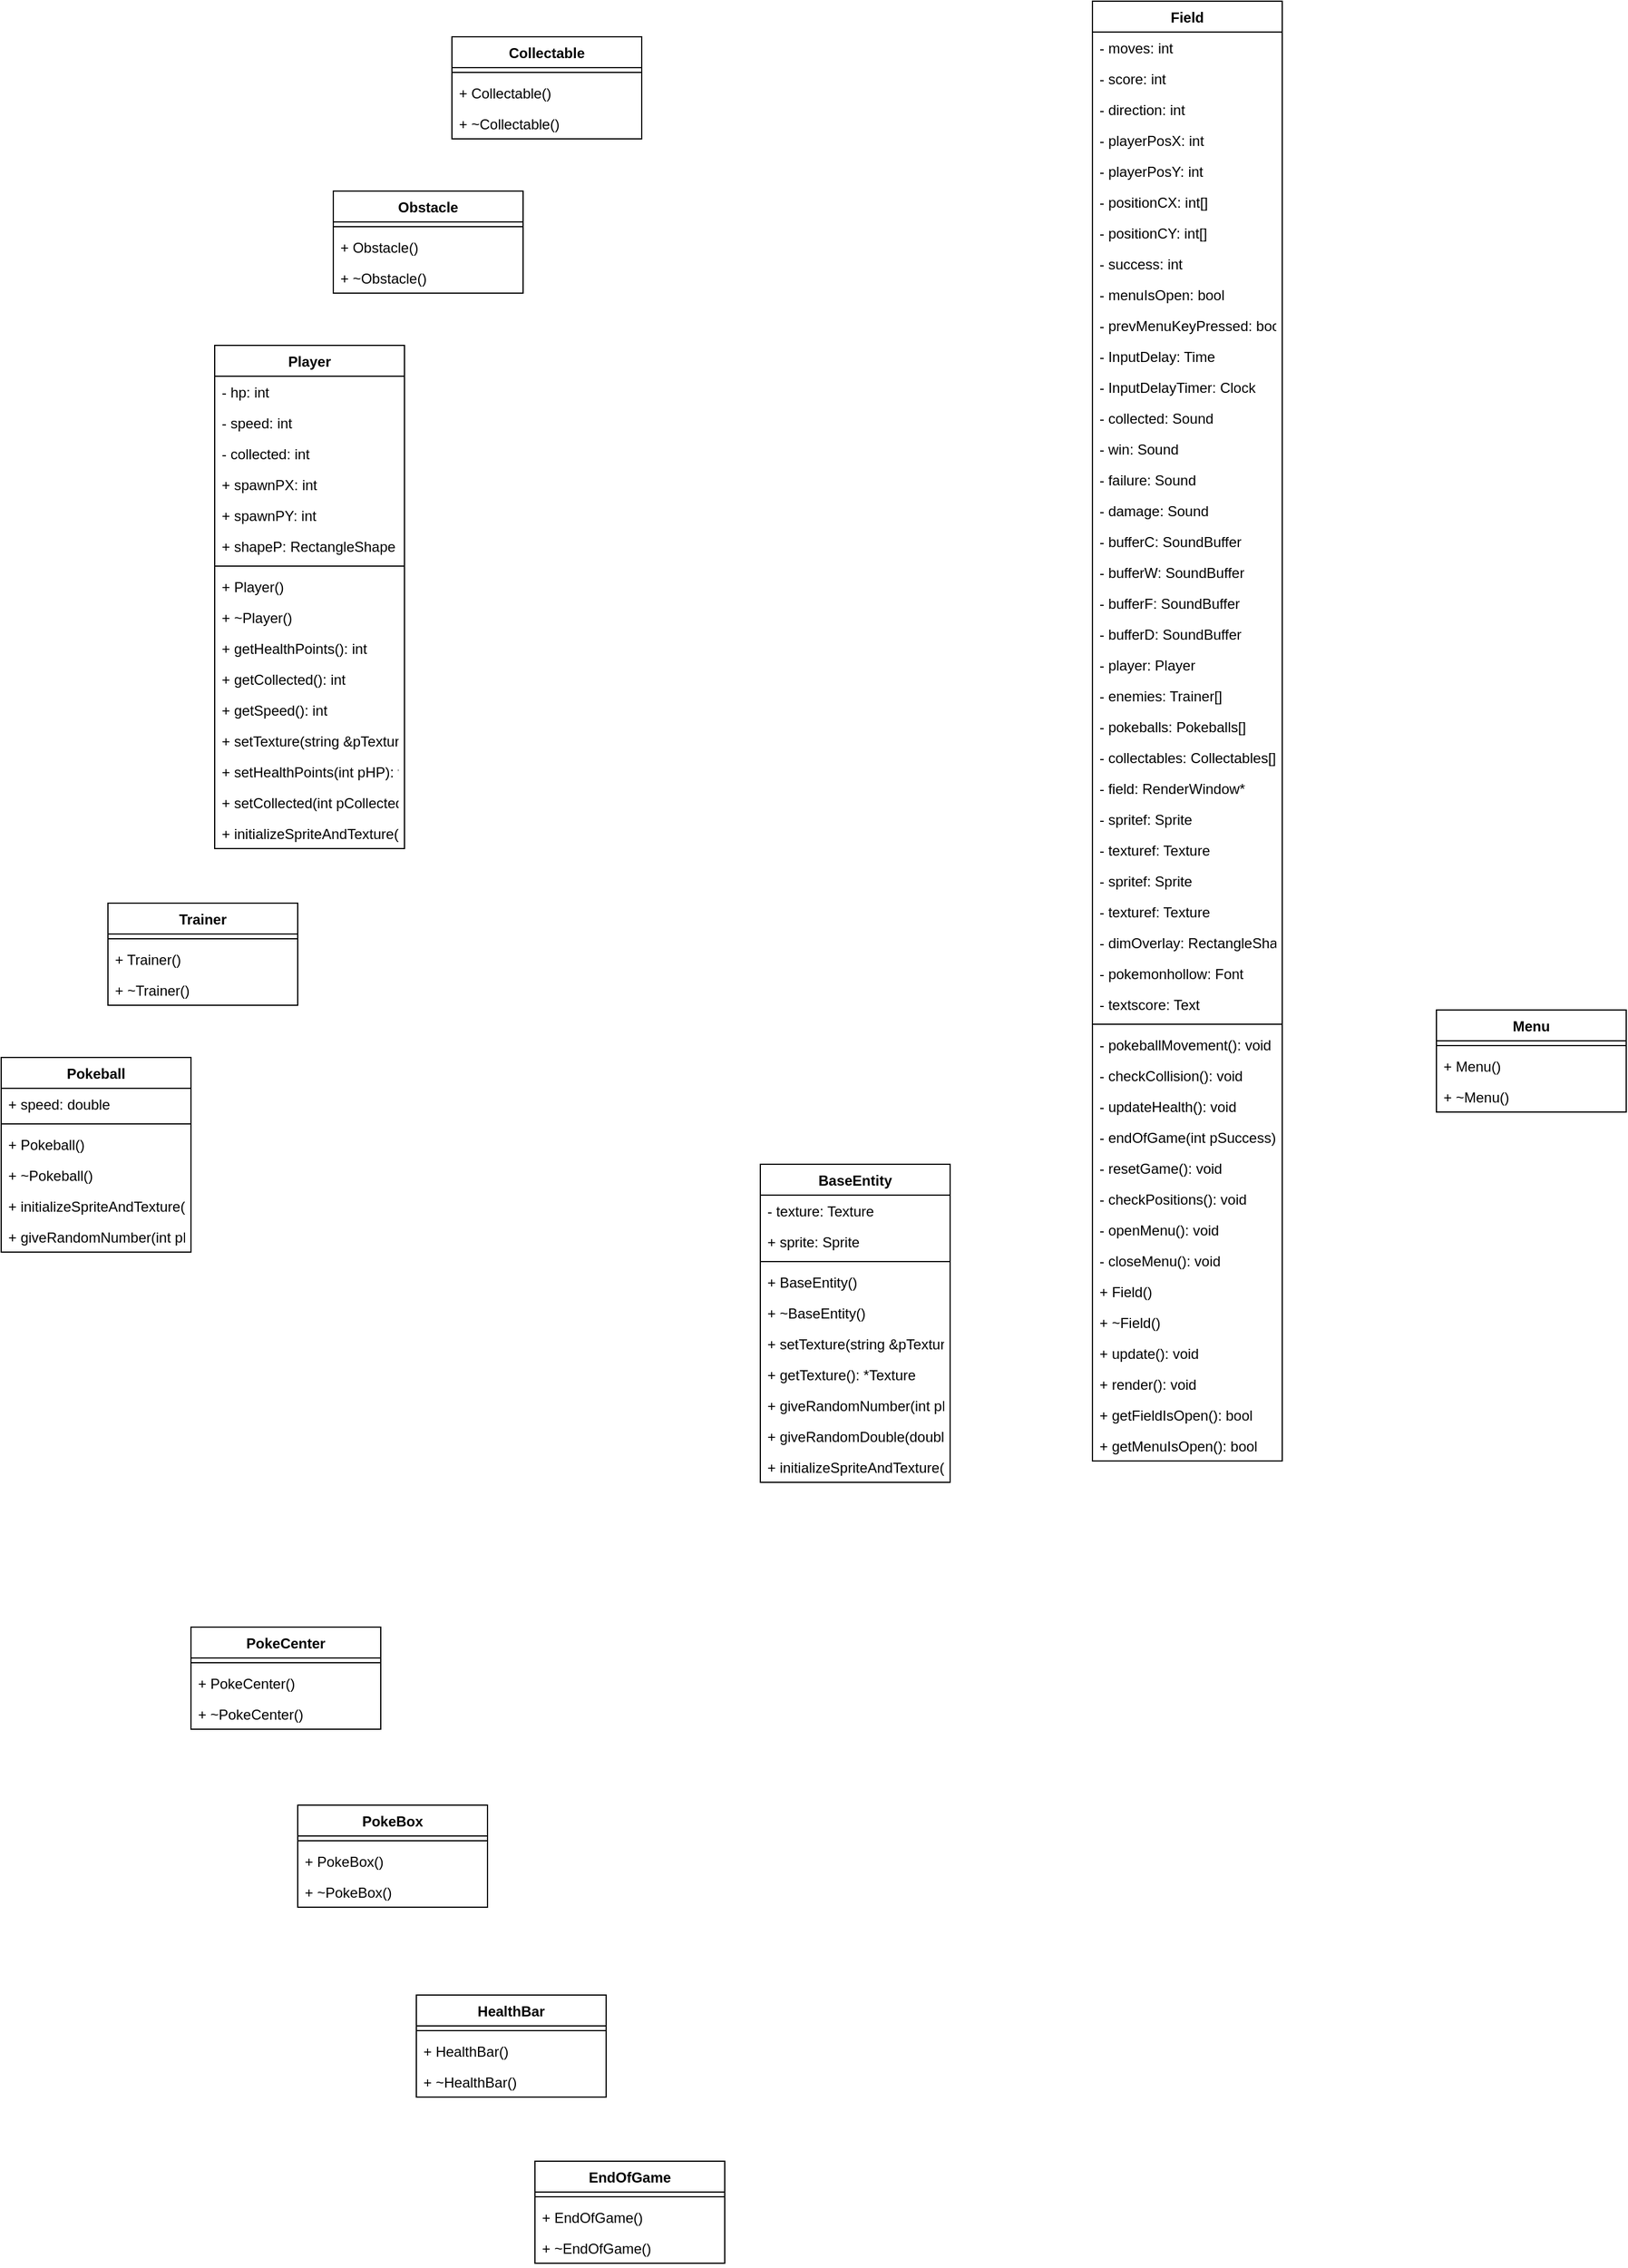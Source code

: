<mxfile>
    <diagram id="Qlx55kBWEkO6hZa15oxR" name="Seite-1">
        <mxGraphModel dx="1285" dy="468" grid="1" gridSize="10" guides="1" tooltips="1" connect="1" arrows="1" fold="1" page="1" pageScale="1" pageWidth="827" pageHeight="1169" math="0" shadow="0">
            <root>
                <mxCell id="0"/>
                <mxCell id="1" parent="0"/>
                <mxCell id="3" value="BaseEntity" style="swimlane;fontStyle=1;align=center;verticalAlign=top;childLayout=stackLayout;horizontal=1;startSize=26;horizontalStack=0;resizeParent=1;resizeParentMax=0;resizeLast=0;collapsible=1;marginBottom=0;" parent="1" vertex="1">
                    <mxGeometry x="750" y="1030" width="160" height="268" as="geometry">
                        <mxRectangle x="230" y="100" width="100" height="30" as="alternateBounds"/>
                    </mxGeometry>
                </mxCell>
                <mxCell id="7" value="- texture: Texture" style="text;strokeColor=none;fillColor=none;align=left;verticalAlign=top;spacingLeft=4;spacingRight=4;overflow=hidden;rotatable=0;points=[[0,0.5],[1,0.5]];portConstraint=eastwest;" parent="3" vertex="1">
                    <mxGeometry y="26" width="160" height="26" as="geometry"/>
                </mxCell>
                <mxCell id="4" value="+ sprite: Sprite" style="text;strokeColor=none;fillColor=none;align=left;verticalAlign=top;spacingLeft=4;spacingRight=4;overflow=hidden;rotatable=0;points=[[0,0.5],[1,0.5]];portConstraint=eastwest;" parent="3" vertex="1">
                    <mxGeometry y="52" width="160" height="26" as="geometry"/>
                </mxCell>
                <mxCell id="5" value="" style="line;strokeWidth=1;fillColor=none;align=left;verticalAlign=middle;spacingTop=-1;spacingLeft=3;spacingRight=3;rotatable=0;labelPosition=right;points=[];portConstraint=eastwest;strokeColor=inherit;" parent="3" vertex="1">
                    <mxGeometry y="78" width="160" height="8" as="geometry"/>
                </mxCell>
                <mxCell id="6" value="+ BaseEntity()" style="text;strokeColor=none;fillColor=none;align=left;verticalAlign=top;spacingLeft=4;spacingRight=4;overflow=hidden;rotatable=0;points=[[0,0.5],[1,0.5]];portConstraint=eastwest;" parent="3" vertex="1">
                    <mxGeometry y="86" width="160" height="26" as="geometry"/>
                </mxCell>
                <mxCell id="8" value="+ ~BaseEntity()" style="text;strokeColor=none;fillColor=none;align=left;verticalAlign=top;spacingLeft=4;spacingRight=4;overflow=hidden;rotatable=0;points=[[0,0.5],[1,0.5]];portConstraint=eastwest;" parent="3" vertex="1">
                    <mxGeometry y="112" width="160" height="26" as="geometry"/>
                </mxCell>
                <mxCell id="9" value="+ setTexture(string &amp;pTexturePath): void" style="text;strokeColor=none;fillColor=none;align=left;verticalAlign=top;spacingLeft=4;spacingRight=4;overflow=hidden;rotatable=0;points=[[0,0.5],[1,0.5]];portConstraint=eastwest;" parent="3" vertex="1">
                    <mxGeometry y="138" width="160" height="26" as="geometry"/>
                </mxCell>
                <mxCell id="10" value="+ getTexture(): *Texture" style="text;strokeColor=none;fillColor=none;align=left;verticalAlign=top;spacingLeft=4;spacingRight=4;overflow=hidden;rotatable=0;points=[[0,0.5],[1,0.5]];portConstraint=eastwest;" parent="3" vertex="1">
                    <mxGeometry y="164" width="160" height="26" as="geometry"/>
                </mxCell>
                <mxCell id="11" value="+ giveRandomNumber(int pMin, int pMax): virtual int" style="text;strokeColor=none;fillColor=none;align=left;verticalAlign=top;spacingLeft=4;spacingRight=4;overflow=hidden;rotatable=0;points=[[0,0.5],[1,0.5]];portConstraint=eastwest;" parent="3" vertex="1">
                    <mxGeometry y="190" width="160" height="26" as="geometry"/>
                </mxCell>
                <mxCell id="12" value="+ giveRandomDouble(double pMin, double pMax): double" style="text;strokeColor=none;fillColor=none;align=left;verticalAlign=top;spacingLeft=4;spacingRight=4;overflow=hidden;rotatable=0;points=[[0,0.5],[1,0.5]];portConstraint=eastwest;" parent="3" vertex="1">
                    <mxGeometry y="216" width="160" height="26" as="geometry"/>
                </mxCell>
                <mxCell id="13" value="+ initializeSpriteAndTexture(): virtual void" style="text;strokeColor=none;fillColor=none;align=left;verticalAlign=top;spacingLeft=4;spacingRight=4;overflow=hidden;rotatable=0;points=[[0,0.5],[1,0.5]];portConstraint=eastwest;" parent="3" vertex="1">
                    <mxGeometry y="242" width="160" height="26" as="geometry"/>
                </mxCell>
                <mxCell id="14" value="Collectable" style="swimlane;fontStyle=1;align=center;verticalAlign=top;childLayout=stackLayout;horizontal=1;startSize=26;horizontalStack=0;resizeParent=1;resizeParentMax=0;resizeLast=0;collapsible=1;marginBottom=0;" parent="1" vertex="1">
                    <mxGeometry x="490" y="80" width="160" height="86" as="geometry">
                        <mxRectangle x="230" y="100" width="100" height="30" as="alternateBounds"/>
                    </mxGeometry>
                </mxCell>
                <mxCell id="17" value="" style="line;strokeWidth=1;fillColor=none;align=left;verticalAlign=middle;spacingTop=-1;spacingLeft=3;spacingRight=3;rotatable=0;labelPosition=right;points=[];portConstraint=eastwest;strokeColor=inherit;" parent="14" vertex="1">
                    <mxGeometry y="26" width="160" height="8" as="geometry"/>
                </mxCell>
                <mxCell id="18" value="+ Collectable()" style="text;strokeColor=none;fillColor=none;align=left;verticalAlign=top;spacingLeft=4;spacingRight=4;overflow=hidden;rotatable=0;points=[[0,0.5],[1,0.5]];portConstraint=eastwest;" parent="14" vertex="1">
                    <mxGeometry y="34" width="160" height="26" as="geometry"/>
                </mxCell>
                <mxCell id="19" value="+ ~Collectable()" style="text;strokeColor=none;fillColor=none;align=left;verticalAlign=top;spacingLeft=4;spacingRight=4;overflow=hidden;rotatable=0;points=[[0,0.5],[1,0.5]];portConstraint=eastwest;" parent="14" vertex="1">
                    <mxGeometry y="60" width="160" height="26" as="geometry"/>
                </mxCell>
                <mxCell id="25" value="EndOfGame" style="swimlane;fontStyle=1;align=center;verticalAlign=top;childLayout=stackLayout;horizontal=1;startSize=26;horizontalStack=0;resizeParent=1;resizeParentMax=0;resizeLast=0;collapsible=1;marginBottom=0;" parent="1" vertex="1">
                    <mxGeometry x="560" y="1870" width="160" height="86" as="geometry">
                        <mxRectangle x="230" y="100" width="100" height="30" as="alternateBounds"/>
                    </mxGeometry>
                </mxCell>
                <mxCell id="26" value="" style="line;strokeWidth=1;fillColor=none;align=left;verticalAlign=middle;spacingTop=-1;spacingLeft=3;spacingRight=3;rotatable=0;labelPosition=right;points=[];portConstraint=eastwest;strokeColor=inherit;" parent="25" vertex="1">
                    <mxGeometry y="26" width="160" height="8" as="geometry"/>
                </mxCell>
                <mxCell id="27" value="+ EndOfGame()" style="text;strokeColor=none;fillColor=none;align=left;verticalAlign=top;spacingLeft=4;spacingRight=4;overflow=hidden;rotatable=0;points=[[0,0.5],[1,0.5]];portConstraint=eastwest;" parent="25" vertex="1">
                    <mxGeometry y="34" width="160" height="26" as="geometry"/>
                </mxCell>
                <mxCell id="28" value="+ ~EndOfGame()" style="text;strokeColor=none;fillColor=none;align=left;verticalAlign=top;spacingLeft=4;spacingRight=4;overflow=hidden;rotatable=0;points=[[0,0.5],[1,0.5]];portConstraint=eastwest;" parent="25" vertex="1">
                    <mxGeometry y="60" width="160" height="26" as="geometry"/>
                </mxCell>
                <mxCell id="29" value="Field" style="swimlane;fontStyle=1;align=center;verticalAlign=top;childLayout=stackLayout;horizontal=1;startSize=26;horizontalStack=0;resizeParent=1;resizeParentMax=0;resizeLast=0;collapsible=1;marginBottom=0;" parent="1" vertex="1">
                    <mxGeometry x="1030" y="50" width="160" height="1230" as="geometry">
                        <mxRectangle x="230" y="100" width="100" height="30" as="alternateBounds"/>
                    </mxGeometry>
                </mxCell>
                <mxCell id="30" value="- moves: int" style="text;strokeColor=none;fillColor=none;align=left;verticalAlign=top;spacingLeft=4;spacingRight=4;overflow=hidden;rotatable=0;points=[[0,0.5],[1,0.5]];portConstraint=eastwest;" parent="29" vertex="1">
                    <mxGeometry y="26" width="160" height="26" as="geometry"/>
                </mxCell>
                <mxCell id="31" value="- score: int" style="text;strokeColor=none;fillColor=none;align=left;verticalAlign=top;spacingLeft=4;spacingRight=4;overflow=hidden;rotatable=0;points=[[0,0.5],[1,0.5]];portConstraint=eastwest;" parent="29" vertex="1">
                    <mxGeometry y="52" width="160" height="26" as="geometry"/>
                </mxCell>
                <mxCell id="40" value="- direction: int" style="text;strokeColor=none;fillColor=none;align=left;verticalAlign=top;spacingLeft=4;spacingRight=4;overflow=hidden;rotatable=0;points=[[0,0.5],[1,0.5]];portConstraint=eastwest;" parent="29" vertex="1">
                    <mxGeometry y="78" width="160" height="26" as="geometry"/>
                </mxCell>
                <mxCell id="41" value="- playerPosX: int" style="text;strokeColor=none;fillColor=none;align=left;verticalAlign=top;spacingLeft=4;spacingRight=4;overflow=hidden;rotatable=0;points=[[0,0.5],[1,0.5]];portConstraint=eastwest;" parent="29" vertex="1">
                    <mxGeometry y="104" width="160" height="26" as="geometry"/>
                </mxCell>
                <mxCell id="43" value="- playerPosY: int" style="text;strokeColor=none;fillColor=none;align=left;verticalAlign=top;spacingLeft=4;spacingRight=4;overflow=hidden;rotatable=0;points=[[0,0.5],[1,0.5]];portConstraint=eastwest;" parent="29" vertex="1">
                    <mxGeometry y="130" width="160" height="26" as="geometry"/>
                </mxCell>
                <mxCell id="44" value="- positionCX: int[]" style="text;strokeColor=none;fillColor=none;align=left;verticalAlign=top;spacingLeft=4;spacingRight=4;overflow=hidden;rotatable=0;points=[[0,0.5],[1,0.5]];portConstraint=eastwest;" parent="29" vertex="1">
                    <mxGeometry y="156" width="160" height="26" as="geometry"/>
                </mxCell>
                <mxCell id="45" value="- positionCY: int[]" style="text;strokeColor=none;fillColor=none;align=left;verticalAlign=top;spacingLeft=4;spacingRight=4;overflow=hidden;rotatable=0;points=[[0,0.5],[1,0.5]];portConstraint=eastwest;" parent="29" vertex="1">
                    <mxGeometry y="182" width="160" height="26" as="geometry"/>
                </mxCell>
                <mxCell id="46" value="- success: int" style="text;strokeColor=none;fillColor=none;align=left;verticalAlign=top;spacingLeft=4;spacingRight=4;overflow=hidden;rotatable=0;points=[[0,0.5],[1,0.5]];portConstraint=eastwest;" parent="29" vertex="1">
                    <mxGeometry y="208" width="160" height="26" as="geometry"/>
                </mxCell>
                <mxCell id="48" value="- menuIsOpen: bool" style="text;strokeColor=none;fillColor=none;align=left;verticalAlign=top;spacingLeft=4;spacingRight=4;overflow=hidden;rotatable=0;points=[[0,0.5],[1,0.5]];portConstraint=eastwest;" parent="29" vertex="1">
                    <mxGeometry y="234" width="160" height="26" as="geometry"/>
                </mxCell>
                <mxCell id="49" value="- prevMenuKeyPressed: bool" style="text;strokeColor=none;fillColor=none;align=left;verticalAlign=top;spacingLeft=4;spacingRight=4;overflow=hidden;rotatable=0;points=[[0,0.5],[1,0.5]];portConstraint=eastwest;" parent="29" vertex="1">
                    <mxGeometry y="260" width="160" height="26" as="geometry"/>
                </mxCell>
                <mxCell id="47" value="- InputDelay: Time" style="text;strokeColor=none;fillColor=none;align=left;verticalAlign=top;spacingLeft=4;spacingRight=4;overflow=hidden;rotatable=0;points=[[0,0.5],[1,0.5]];portConstraint=eastwest;" parent="29" vertex="1">
                    <mxGeometry y="286" width="160" height="26" as="geometry"/>
                </mxCell>
                <mxCell id="50" value="- InputDelayTimer: Clock" style="text;strokeColor=none;fillColor=none;align=left;verticalAlign=top;spacingLeft=4;spacingRight=4;overflow=hidden;rotatable=0;points=[[0,0.5],[1,0.5]];portConstraint=eastwest;" parent="29" vertex="1">
                    <mxGeometry y="312" width="160" height="26" as="geometry"/>
                </mxCell>
                <mxCell id="51" value="- collected: Sound" style="text;strokeColor=none;fillColor=none;align=left;verticalAlign=top;spacingLeft=4;spacingRight=4;overflow=hidden;rotatable=0;points=[[0,0.5],[1,0.5]];portConstraint=eastwest;" parent="29" vertex="1">
                    <mxGeometry y="338" width="160" height="26" as="geometry"/>
                </mxCell>
                <mxCell id="53" value="- win: Sound" style="text;strokeColor=none;fillColor=none;align=left;verticalAlign=top;spacingLeft=4;spacingRight=4;overflow=hidden;rotatable=0;points=[[0,0.5],[1,0.5]];portConstraint=eastwest;" parent="29" vertex="1">
                    <mxGeometry y="364" width="160" height="26" as="geometry"/>
                </mxCell>
                <mxCell id="54" value="- failure: Sound" style="text;strokeColor=none;fillColor=none;align=left;verticalAlign=top;spacingLeft=4;spacingRight=4;overflow=hidden;rotatable=0;points=[[0,0.5],[1,0.5]];portConstraint=eastwest;" parent="29" vertex="1">
                    <mxGeometry y="390" width="160" height="26" as="geometry"/>
                </mxCell>
                <mxCell id="56" value="- damage: Sound" style="text;strokeColor=none;fillColor=none;align=left;verticalAlign=top;spacingLeft=4;spacingRight=4;overflow=hidden;rotatable=0;points=[[0,0.5],[1,0.5]];portConstraint=eastwest;" parent="29" vertex="1">
                    <mxGeometry y="416" width="160" height="26" as="geometry"/>
                </mxCell>
                <mxCell id="55" value="- bufferC: SoundBuffer" style="text;strokeColor=none;fillColor=none;align=left;verticalAlign=top;spacingLeft=4;spacingRight=4;overflow=hidden;rotatable=0;points=[[0,0.5],[1,0.5]];portConstraint=eastwest;" parent="29" vertex="1">
                    <mxGeometry y="442" width="160" height="26" as="geometry"/>
                </mxCell>
                <mxCell id="57" value="- bufferW: SoundBuffer" style="text;strokeColor=none;fillColor=none;align=left;verticalAlign=top;spacingLeft=4;spacingRight=4;overflow=hidden;rotatable=0;points=[[0,0.5],[1,0.5]];portConstraint=eastwest;" parent="29" vertex="1">
                    <mxGeometry y="468" width="160" height="26" as="geometry"/>
                </mxCell>
                <mxCell id="58" value="- bufferF: SoundBuffer" style="text;strokeColor=none;fillColor=none;align=left;verticalAlign=top;spacingLeft=4;spacingRight=4;overflow=hidden;rotatable=0;points=[[0,0.5],[1,0.5]];portConstraint=eastwest;" parent="29" vertex="1">
                    <mxGeometry y="494" width="160" height="26" as="geometry"/>
                </mxCell>
                <mxCell id="59" value="- bufferD: SoundBuffer" style="text;strokeColor=none;fillColor=none;align=left;verticalAlign=top;spacingLeft=4;spacingRight=4;overflow=hidden;rotatable=0;points=[[0,0.5],[1,0.5]];portConstraint=eastwest;" parent="29" vertex="1">
                    <mxGeometry y="520" width="160" height="26" as="geometry"/>
                </mxCell>
                <mxCell id="60" value="- player: Player" style="text;strokeColor=none;fillColor=none;align=left;verticalAlign=top;spacingLeft=4;spacingRight=4;overflow=hidden;rotatable=0;points=[[0,0.5],[1,0.5]];portConstraint=eastwest;" parent="29" vertex="1">
                    <mxGeometry y="546" width="160" height="26" as="geometry"/>
                </mxCell>
                <mxCell id="61" value="- enemies: Trainer[]" style="text;strokeColor=none;fillColor=none;align=left;verticalAlign=top;spacingLeft=4;spacingRight=4;overflow=hidden;rotatable=0;points=[[0,0.5],[1,0.5]];portConstraint=eastwest;" parent="29" vertex="1">
                    <mxGeometry y="572" width="160" height="26" as="geometry"/>
                </mxCell>
                <mxCell id="62" value="- pokeballs: Pokeballs[]" style="text;strokeColor=none;fillColor=none;align=left;verticalAlign=top;spacingLeft=4;spacingRight=4;overflow=hidden;rotatable=0;points=[[0,0.5],[1,0.5]];portConstraint=eastwest;" parent="29" vertex="1">
                    <mxGeometry y="598" width="160" height="26" as="geometry"/>
                </mxCell>
                <mxCell id="63" value="- collectables: Collectables[]" style="text;strokeColor=none;fillColor=none;align=left;verticalAlign=top;spacingLeft=4;spacingRight=4;overflow=hidden;rotatable=0;points=[[0,0.5],[1,0.5]];portConstraint=eastwest;" parent="29" vertex="1">
                    <mxGeometry y="624" width="160" height="26" as="geometry"/>
                </mxCell>
                <mxCell id="66" value="- field: RenderWindow*" style="text;strokeColor=none;fillColor=none;align=left;verticalAlign=top;spacingLeft=4;spacingRight=4;overflow=hidden;rotatable=0;points=[[0,0.5],[1,0.5]];portConstraint=eastwest;" parent="29" vertex="1">
                    <mxGeometry y="650" width="160" height="26" as="geometry"/>
                </mxCell>
                <mxCell id="67" value="- spritef: Sprite" style="text;strokeColor=none;fillColor=none;align=left;verticalAlign=top;spacingLeft=4;spacingRight=4;overflow=hidden;rotatable=0;points=[[0,0.5],[1,0.5]];portConstraint=eastwest;" parent="29" vertex="1">
                    <mxGeometry y="676" width="160" height="26" as="geometry"/>
                </mxCell>
                <mxCell id="68" value="- texturef: Texture" style="text;strokeColor=none;fillColor=none;align=left;verticalAlign=top;spacingLeft=4;spacingRight=4;overflow=hidden;rotatable=0;points=[[0,0.5],[1,0.5]];portConstraint=eastwest;" parent="29" vertex="1">
                    <mxGeometry y="702" width="160" height="26" as="geometry"/>
                </mxCell>
                <mxCell id="71" value="- spritef: Sprite" style="text;strokeColor=none;fillColor=none;align=left;verticalAlign=top;spacingLeft=4;spacingRight=4;overflow=hidden;rotatable=0;points=[[0,0.5],[1,0.5]];portConstraint=eastwest;" parent="29" vertex="1">
                    <mxGeometry y="728" width="160" height="26" as="geometry"/>
                </mxCell>
                <mxCell id="72" value="- texturef: Texture" style="text;strokeColor=none;fillColor=none;align=left;verticalAlign=top;spacingLeft=4;spacingRight=4;overflow=hidden;rotatable=0;points=[[0,0.5],[1,0.5]];portConstraint=eastwest;" parent="29" vertex="1">
                    <mxGeometry y="754" width="160" height="26" as="geometry"/>
                </mxCell>
                <mxCell id="81" value="- dimOverlay: RectangleShape" style="text;strokeColor=none;fillColor=none;align=left;verticalAlign=top;spacingLeft=4;spacingRight=4;overflow=hidden;rotatable=0;points=[[0,0.5],[1,0.5]];portConstraint=eastwest;" parent="29" vertex="1">
                    <mxGeometry y="780" width="160" height="26" as="geometry"/>
                </mxCell>
                <mxCell id="82" value="- pokemonhollow: Font" style="text;strokeColor=none;fillColor=none;align=left;verticalAlign=top;spacingLeft=4;spacingRight=4;overflow=hidden;rotatable=0;points=[[0,0.5],[1,0.5]];portConstraint=eastwest;" parent="29" vertex="1">
                    <mxGeometry y="806" width="160" height="26" as="geometry"/>
                </mxCell>
                <mxCell id="83" value="- textscore: Text" style="text;strokeColor=none;fillColor=none;align=left;verticalAlign=top;spacingLeft=4;spacingRight=4;overflow=hidden;rotatable=0;points=[[0,0.5],[1,0.5]];portConstraint=eastwest;" parent="29" vertex="1">
                    <mxGeometry y="832" width="160" height="26" as="geometry"/>
                </mxCell>
                <mxCell id="32" value="" style="line;strokeWidth=1;fillColor=none;align=left;verticalAlign=middle;spacingTop=-1;spacingLeft=3;spacingRight=3;rotatable=0;labelPosition=right;points=[];portConstraint=eastwest;strokeColor=inherit;" parent="29" vertex="1">
                    <mxGeometry y="858" width="160" height="8" as="geometry"/>
                </mxCell>
                <mxCell id="84" value="- pokeballMovement(): void" style="text;strokeColor=none;fillColor=none;align=left;verticalAlign=top;spacingLeft=4;spacingRight=4;overflow=hidden;rotatable=0;points=[[0,0.5],[1,0.5]];portConstraint=eastwest;" parent="29" vertex="1">
                    <mxGeometry y="866" width="160" height="26" as="geometry"/>
                </mxCell>
                <mxCell id="85" value="- checkCollision(): void" style="text;strokeColor=none;fillColor=none;align=left;verticalAlign=top;spacingLeft=4;spacingRight=4;overflow=hidden;rotatable=0;points=[[0,0.5],[1,0.5]];portConstraint=eastwest;" parent="29" vertex="1">
                    <mxGeometry y="892" width="160" height="26" as="geometry"/>
                </mxCell>
                <mxCell id="86" value="- updateHealth(): void" style="text;strokeColor=none;fillColor=none;align=left;verticalAlign=top;spacingLeft=4;spacingRight=4;overflow=hidden;rotatable=0;points=[[0,0.5],[1,0.5]];portConstraint=eastwest;" parent="29" vertex="1">
                    <mxGeometry y="918" width="160" height="26" as="geometry"/>
                </mxCell>
                <mxCell id="87" value="- endOfGame(int pSuccess): void" style="text;strokeColor=none;fillColor=none;align=left;verticalAlign=top;spacingLeft=4;spacingRight=4;overflow=hidden;rotatable=0;points=[[0,0.5],[1,0.5]];portConstraint=eastwest;" parent="29" vertex="1">
                    <mxGeometry y="944" width="160" height="26" as="geometry"/>
                </mxCell>
                <mxCell id="88" value="- resetGame(): void" style="text;strokeColor=none;fillColor=none;align=left;verticalAlign=top;spacingLeft=4;spacingRight=4;overflow=hidden;rotatable=0;points=[[0,0.5],[1,0.5]];portConstraint=eastwest;" parent="29" vertex="1">
                    <mxGeometry y="970" width="160" height="26" as="geometry"/>
                </mxCell>
                <mxCell id="89" value="- checkPositions(): void" style="text;strokeColor=none;fillColor=none;align=left;verticalAlign=top;spacingLeft=4;spacingRight=4;overflow=hidden;rotatable=0;points=[[0,0.5],[1,0.5]];portConstraint=eastwest;" parent="29" vertex="1">
                    <mxGeometry y="996" width="160" height="26" as="geometry"/>
                </mxCell>
                <mxCell id="90" value="- openMenu(): void" style="text;strokeColor=none;fillColor=none;align=left;verticalAlign=top;spacingLeft=4;spacingRight=4;overflow=hidden;rotatable=0;points=[[0,0.5],[1,0.5]];portConstraint=eastwest;" parent="29" vertex="1">
                    <mxGeometry y="1022" width="160" height="26" as="geometry"/>
                </mxCell>
                <mxCell id="91" value="- closeMenu(): void" style="text;strokeColor=none;fillColor=none;align=left;verticalAlign=top;spacingLeft=4;spacingRight=4;overflow=hidden;rotatable=0;points=[[0,0.5],[1,0.5]];portConstraint=eastwest;" parent="29" vertex="1">
                    <mxGeometry y="1048" width="160" height="26" as="geometry"/>
                </mxCell>
                <mxCell id="33" value="+ Field()" style="text;strokeColor=none;fillColor=none;align=left;verticalAlign=top;spacingLeft=4;spacingRight=4;overflow=hidden;rotatable=0;points=[[0,0.5],[1,0.5]];portConstraint=eastwest;" parent="29" vertex="1">
                    <mxGeometry y="1074" width="160" height="26" as="geometry"/>
                </mxCell>
                <mxCell id="34" value="+ ~Field()" style="text;strokeColor=none;fillColor=none;align=left;verticalAlign=top;spacingLeft=4;spacingRight=4;overflow=hidden;rotatable=0;points=[[0,0.5],[1,0.5]];portConstraint=eastwest;" parent="29" vertex="1">
                    <mxGeometry y="1100" width="160" height="26" as="geometry"/>
                </mxCell>
                <mxCell id="35" value="+ update(): void" style="text;strokeColor=none;fillColor=none;align=left;verticalAlign=top;spacingLeft=4;spacingRight=4;overflow=hidden;rotatable=0;points=[[0,0.5],[1,0.5]];portConstraint=eastwest;" parent="29" vertex="1">
                    <mxGeometry y="1126" width="160" height="26" as="geometry"/>
                </mxCell>
                <mxCell id="36" value="+ render(): void" style="text;strokeColor=none;fillColor=none;align=left;verticalAlign=top;spacingLeft=4;spacingRight=4;overflow=hidden;rotatable=0;points=[[0,0.5],[1,0.5]];portConstraint=eastwest;" parent="29" vertex="1">
                    <mxGeometry y="1152" width="160" height="26" as="geometry"/>
                </mxCell>
                <mxCell id="37" value="+ getFieldIsOpen(): bool" style="text;strokeColor=none;fillColor=none;align=left;verticalAlign=top;spacingLeft=4;spacingRight=4;overflow=hidden;rotatable=0;points=[[0,0.5],[1,0.5]];portConstraint=eastwest;" parent="29" vertex="1">
                    <mxGeometry y="1178" width="160" height="26" as="geometry"/>
                </mxCell>
                <mxCell id="38" value="+ getMenuIsOpen(): bool" style="text;strokeColor=none;fillColor=none;align=left;verticalAlign=top;spacingLeft=4;spacingRight=4;overflow=hidden;rotatable=0;points=[[0,0.5],[1,0.5]];portConstraint=eastwest;" parent="29" vertex="1">
                    <mxGeometry y="1204" width="160" height="26" as="geometry"/>
                </mxCell>
                <mxCell id="92" value="HealthBar" style="swimlane;fontStyle=1;align=center;verticalAlign=top;childLayout=stackLayout;horizontal=1;startSize=26;horizontalStack=0;resizeParent=1;resizeParentMax=0;resizeLast=0;collapsible=1;marginBottom=0;" parent="1" vertex="1">
                    <mxGeometry x="460" y="1730" width="160" height="86" as="geometry">
                        <mxRectangle x="230" y="100" width="100" height="30" as="alternateBounds"/>
                    </mxGeometry>
                </mxCell>
                <mxCell id="93" value="" style="line;strokeWidth=1;fillColor=none;align=left;verticalAlign=middle;spacingTop=-1;spacingLeft=3;spacingRight=3;rotatable=0;labelPosition=right;points=[];portConstraint=eastwest;strokeColor=inherit;" parent="92" vertex="1">
                    <mxGeometry y="26" width="160" height="8" as="geometry"/>
                </mxCell>
                <mxCell id="94" value="+ HealthBar()" style="text;strokeColor=none;fillColor=none;align=left;verticalAlign=top;spacingLeft=4;spacingRight=4;overflow=hidden;rotatable=0;points=[[0,0.5],[1,0.5]];portConstraint=eastwest;" parent="92" vertex="1">
                    <mxGeometry y="34" width="160" height="26" as="geometry"/>
                </mxCell>
                <mxCell id="95" value="+ ~HealthBar()" style="text;strokeColor=none;fillColor=none;align=left;verticalAlign=top;spacingLeft=4;spacingRight=4;overflow=hidden;rotatable=0;points=[[0,0.5],[1,0.5]];portConstraint=eastwest;" parent="92" vertex="1">
                    <mxGeometry y="60" width="160" height="26" as="geometry"/>
                </mxCell>
                <mxCell id="97" value="Menu" style="swimlane;fontStyle=1;align=center;verticalAlign=top;childLayout=stackLayout;horizontal=1;startSize=26;horizontalStack=0;resizeParent=1;resizeParentMax=0;resizeLast=0;collapsible=1;marginBottom=0;" parent="1" vertex="1">
                    <mxGeometry x="1320" y="900" width="160" height="86" as="geometry">
                        <mxRectangle x="230" y="100" width="100" height="30" as="alternateBounds"/>
                    </mxGeometry>
                </mxCell>
                <mxCell id="98" value="" style="line;strokeWidth=1;fillColor=none;align=left;verticalAlign=middle;spacingTop=-1;spacingLeft=3;spacingRight=3;rotatable=0;labelPosition=right;points=[];portConstraint=eastwest;strokeColor=inherit;" parent="97" vertex="1">
                    <mxGeometry y="26" width="160" height="8" as="geometry"/>
                </mxCell>
                <mxCell id="99" value="+ Menu()" style="text;strokeColor=none;fillColor=none;align=left;verticalAlign=top;spacingLeft=4;spacingRight=4;overflow=hidden;rotatable=0;points=[[0,0.5],[1,0.5]];portConstraint=eastwest;" parent="97" vertex="1">
                    <mxGeometry y="34" width="160" height="26" as="geometry"/>
                </mxCell>
                <mxCell id="100" value="+ ~Menu()" style="text;strokeColor=none;fillColor=none;align=left;verticalAlign=top;spacingLeft=4;spacingRight=4;overflow=hidden;rotatable=0;points=[[0,0.5],[1,0.5]];portConstraint=eastwest;" parent="97" vertex="1">
                    <mxGeometry y="60" width="160" height="26" as="geometry"/>
                </mxCell>
                <mxCell id="101" value="Obstacle" style="swimlane;fontStyle=1;align=center;verticalAlign=top;childLayout=stackLayout;horizontal=1;startSize=26;horizontalStack=0;resizeParent=1;resizeParentMax=0;resizeLast=0;collapsible=1;marginBottom=0;" parent="1" vertex="1">
                    <mxGeometry x="390" y="210" width="160" height="86" as="geometry">
                        <mxRectangle x="230" y="100" width="100" height="30" as="alternateBounds"/>
                    </mxGeometry>
                </mxCell>
                <mxCell id="102" value="" style="line;strokeWidth=1;fillColor=none;align=left;verticalAlign=middle;spacingTop=-1;spacingLeft=3;spacingRight=3;rotatable=0;labelPosition=right;points=[];portConstraint=eastwest;strokeColor=inherit;" parent="101" vertex="1">
                    <mxGeometry y="26" width="160" height="8" as="geometry"/>
                </mxCell>
                <mxCell id="103" value="+ Obstacle()" style="text;strokeColor=none;fillColor=none;align=left;verticalAlign=top;spacingLeft=4;spacingRight=4;overflow=hidden;rotatable=0;points=[[0,0.5],[1,0.5]];portConstraint=eastwest;" parent="101" vertex="1">
                    <mxGeometry y="34" width="160" height="26" as="geometry"/>
                </mxCell>
                <mxCell id="104" value="+ ~Obstacle()" style="text;strokeColor=none;fillColor=none;align=left;verticalAlign=top;spacingLeft=4;spacingRight=4;overflow=hidden;rotatable=0;points=[[0,0.5],[1,0.5]];portConstraint=eastwest;" parent="101" vertex="1">
                    <mxGeometry y="60" width="160" height="26" as="geometry"/>
                </mxCell>
                <mxCell id="105" value="Player" style="swimlane;fontStyle=1;align=center;verticalAlign=top;childLayout=stackLayout;horizontal=1;startSize=26;horizontalStack=0;resizeParent=1;resizeParentMax=0;resizeLast=0;collapsible=1;marginBottom=0;" parent="1" vertex="1">
                    <mxGeometry x="290" y="340" width="160" height="424" as="geometry">
                        <mxRectangle x="230" y="100" width="100" height="30" as="alternateBounds"/>
                    </mxGeometry>
                </mxCell>
                <mxCell id="109" value="- hp: int" style="text;strokeColor=none;fillColor=none;align=left;verticalAlign=top;spacingLeft=4;spacingRight=4;overflow=hidden;rotatable=0;points=[[0,0.5],[1,0.5]];portConstraint=eastwest;" parent="105" vertex="1">
                    <mxGeometry y="26" width="160" height="26" as="geometry"/>
                </mxCell>
                <mxCell id="114" value="- speed: int" style="text;strokeColor=none;fillColor=none;align=left;verticalAlign=top;spacingLeft=4;spacingRight=4;overflow=hidden;rotatable=0;points=[[0,0.5],[1,0.5]];portConstraint=eastwest;" parent="105" vertex="1">
                    <mxGeometry y="52" width="160" height="26" as="geometry"/>
                </mxCell>
                <mxCell id="115" value="- collected: int" style="text;strokeColor=none;fillColor=none;align=left;verticalAlign=top;spacingLeft=4;spacingRight=4;overflow=hidden;rotatable=0;points=[[0,0.5],[1,0.5]];portConstraint=eastwest;" parent="105" vertex="1">
                    <mxGeometry y="78" width="160" height="26" as="geometry"/>
                </mxCell>
                <mxCell id="116" value="+ spawnPX: int" style="text;strokeColor=none;fillColor=none;align=left;verticalAlign=top;spacingLeft=4;spacingRight=4;overflow=hidden;rotatable=0;points=[[0,0.5],[1,0.5]];portConstraint=eastwest;" parent="105" vertex="1">
                    <mxGeometry y="104" width="160" height="26" as="geometry"/>
                </mxCell>
                <mxCell id="117" value="+ spawnPY: int" style="text;strokeColor=none;fillColor=none;align=left;verticalAlign=top;spacingLeft=4;spacingRight=4;overflow=hidden;rotatable=0;points=[[0,0.5],[1,0.5]];portConstraint=eastwest;" parent="105" vertex="1">
                    <mxGeometry y="130" width="160" height="26" as="geometry"/>
                </mxCell>
                <mxCell id="118" value="+ shapeP: RectangleShape" style="text;strokeColor=none;fillColor=none;align=left;verticalAlign=top;spacingLeft=4;spacingRight=4;overflow=hidden;rotatable=0;points=[[0,0.5],[1,0.5]];portConstraint=eastwest;" parent="105" vertex="1">
                    <mxGeometry y="156" width="160" height="26" as="geometry"/>
                </mxCell>
                <mxCell id="106" value="" style="line;strokeWidth=1;fillColor=none;align=left;verticalAlign=middle;spacingTop=-1;spacingLeft=3;spacingRight=3;rotatable=0;labelPosition=right;points=[];portConstraint=eastwest;strokeColor=inherit;" parent="105" vertex="1">
                    <mxGeometry y="182" width="160" height="8" as="geometry"/>
                </mxCell>
                <mxCell id="107" value="+ Player()" style="text;strokeColor=none;fillColor=none;align=left;verticalAlign=top;spacingLeft=4;spacingRight=4;overflow=hidden;rotatable=0;points=[[0,0.5],[1,0.5]];portConstraint=eastwest;" parent="105" vertex="1">
                    <mxGeometry y="190" width="160" height="26" as="geometry"/>
                </mxCell>
                <mxCell id="108" value="+ ~Player()" style="text;strokeColor=none;fillColor=none;align=left;verticalAlign=top;spacingLeft=4;spacingRight=4;overflow=hidden;rotatable=0;points=[[0,0.5],[1,0.5]];portConstraint=eastwest;" parent="105" vertex="1">
                    <mxGeometry y="216" width="160" height="26" as="geometry"/>
                </mxCell>
                <mxCell id="119" value="+ getHealthPoints(): int" style="text;strokeColor=none;fillColor=none;align=left;verticalAlign=top;spacingLeft=4;spacingRight=4;overflow=hidden;rotatable=0;points=[[0,0.5],[1,0.5]];portConstraint=eastwest;" parent="105" vertex="1">
                    <mxGeometry y="242" width="160" height="26" as="geometry"/>
                </mxCell>
                <mxCell id="120" value="+ getCollected(): int" style="text;strokeColor=none;fillColor=none;align=left;verticalAlign=top;spacingLeft=4;spacingRight=4;overflow=hidden;rotatable=0;points=[[0,0.5],[1,0.5]];portConstraint=eastwest;" parent="105" vertex="1">
                    <mxGeometry y="268" width="160" height="26" as="geometry"/>
                </mxCell>
                <mxCell id="121" value="+ getSpeed(): int" style="text;strokeColor=none;fillColor=none;align=left;verticalAlign=top;spacingLeft=4;spacingRight=4;overflow=hidden;rotatable=0;points=[[0,0.5],[1,0.5]];portConstraint=eastwest;" parent="105" vertex="1">
                    <mxGeometry y="294" width="160" height="26" as="geometry"/>
                </mxCell>
                <mxCell id="122" value="+ setTexture(string &amp;pTexture): void" style="text;strokeColor=none;fillColor=none;align=left;verticalAlign=top;spacingLeft=4;spacingRight=4;overflow=hidden;rotatable=0;points=[[0,0.5],[1,0.5]];portConstraint=eastwest;" parent="105" vertex="1">
                    <mxGeometry y="320" width="160" height="26" as="geometry"/>
                </mxCell>
                <mxCell id="123" value="+ setHealthPoints(int pHP): void" style="text;strokeColor=none;fillColor=none;align=left;verticalAlign=top;spacingLeft=4;spacingRight=4;overflow=hidden;rotatable=0;points=[[0,0.5],[1,0.5]];portConstraint=eastwest;" parent="105" vertex="1">
                    <mxGeometry y="346" width="160" height="26" as="geometry"/>
                </mxCell>
                <mxCell id="124" value="+ setCollected(int pCollected): void" style="text;strokeColor=none;fillColor=none;align=left;verticalAlign=top;spacingLeft=4;spacingRight=4;overflow=hidden;rotatable=0;points=[[0,0.5],[1,0.5]];portConstraint=eastwest;" parent="105" vertex="1">
                    <mxGeometry y="372" width="160" height="26" as="geometry"/>
                </mxCell>
                <mxCell id="125" value="+ initializeSpriteAndTexture(int pCollected): void" style="text;strokeColor=none;fillColor=none;align=left;verticalAlign=top;spacingLeft=4;spacingRight=4;overflow=hidden;rotatable=0;points=[[0,0.5],[1,0.5]];portConstraint=eastwest;" parent="105" vertex="1">
                    <mxGeometry y="398" width="160" height="26" as="geometry"/>
                </mxCell>
                <mxCell id="126" value="Pokeball" style="swimlane;fontStyle=1;align=center;verticalAlign=top;childLayout=stackLayout;horizontal=1;startSize=26;horizontalStack=0;resizeParent=1;resizeParentMax=0;resizeLast=0;collapsible=1;marginBottom=0;" parent="1" vertex="1">
                    <mxGeometry x="110" y="940" width="160" height="164" as="geometry">
                        <mxRectangle x="230" y="100" width="100" height="30" as="alternateBounds"/>
                    </mxGeometry>
                </mxCell>
                <mxCell id="130" value="+ speed: double" style="text;strokeColor=none;fillColor=none;align=left;verticalAlign=top;spacingLeft=4;spacingRight=4;overflow=hidden;rotatable=0;points=[[0,0.5],[1,0.5]];portConstraint=eastwest;" parent="126" vertex="1">
                    <mxGeometry y="26" width="160" height="26" as="geometry"/>
                </mxCell>
                <mxCell id="127" value="" style="line;strokeWidth=1;fillColor=none;align=left;verticalAlign=middle;spacingTop=-1;spacingLeft=3;spacingRight=3;rotatable=0;labelPosition=right;points=[];portConstraint=eastwest;strokeColor=inherit;" parent="126" vertex="1">
                    <mxGeometry y="52" width="160" height="8" as="geometry"/>
                </mxCell>
                <mxCell id="128" value="+ Pokeball()" style="text;strokeColor=none;fillColor=none;align=left;verticalAlign=top;spacingLeft=4;spacingRight=4;overflow=hidden;rotatable=0;points=[[0,0.5],[1,0.5]];portConstraint=eastwest;" parent="126" vertex="1">
                    <mxGeometry y="60" width="160" height="26" as="geometry"/>
                </mxCell>
                <mxCell id="129" value="+ ~Pokeball()" style="text;strokeColor=none;fillColor=none;align=left;verticalAlign=top;spacingLeft=4;spacingRight=4;overflow=hidden;rotatable=0;points=[[0,0.5],[1,0.5]];portConstraint=eastwest;" parent="126" vertex="1">
                    <mxGeometry y="86" width="160" height="26" as="geometry"/>
                </mxCell>
                <mxCell id="131" value="+ initializeSpriteAndTexture(): void" style="text;strokeColor=none;fillColor=none;align=left;verticalAlign=top;spacingLeft=4;spacingRight=4;overflow=hidden;rotatable=0;points=[[0,0.5],[1,0.5]];portConstraint=eastwest;" parent="126" vertex="1">
                    <mxGeometry y="112" width="160" height="26" as="geometry"/>
                </mxCell>
                <mxCell id="132" value="+ giveRandomNumber(int pMin, int pMax): int" style="text;strokeColor=none;fillColor=none;align=left;verticalAlign=top;spacingLeft=4;spacingRight=4;overflow=hidden;rotatable=0;points=[[0,0.5],[1,0.5]];portConstraint=eastwest;" parent="126" vertex="1">
                    <mxGeometry y="138" width="160" height="26" as="geometry"/>
                </mxCell>
                <mxCell id="133" value="PokeBox" style="swimlane;fontStyle=1;align=center;verticalAlign=top;childLayout=stackLayout;horizontal=1;startSize=26;horizontalStack=0;resizeParent=1;resizeParentMax=0;resizeLast=0;collapsible=1;marginBottom=0;" parent="1" vertex="1">
                    <mxGeometry x="360" y="1570" width="160" height="86" as="geometry">
                        <mxRectangle x="230" y="100" width="100" height="30" as="alternateBounds"/>
                    </mxGeometry>
                </mxCell>
                <mxCell id="135" value="" style="line;strokeWidth=1;fillColor=none;align=left;verticalAlign=middle;spacingTop=-1;spacingLeft=3;spacingRight=3;rotatable=0;labelPosition=right;points=[];portConstraint=eastwest;strokeColor=inherit;" parent="133" vertex="1">
                    <mxGeometry y="26" width="160" height="8" as="geometry"/>
                </mxCell>
                <mxCell id="136" value="+ PokeBox()" style="text;strokeColor=none;fillColor=none;align=left;verticalAlign=top;spacingLeft=4;spacingRight=4;overflow=hidden;rotatable=0;points=[[0,0.5],[1,0.5]];portConstraint=eastwest;" parent="133" vertex="1">
                    <mxGeometry y="34" width="160" height="26" as="geometry"/>
                </mxCell>
                <mxCell id="137" value="+ ~PokeBox()" style="text;strokeColor=none;fillColor=none;align=left;verticalAlign=top;spacingLeft=4;spacingRight=4;overflow=hidden;rotatable=0;points=[[0,0.5],[1,0.5]];portConstraint=eastwest;" parent="133" vertex="1">
                    <mxGeometry y="60" width="160" height="26" as="geometry"/>
                </mxCell>
                <mxCell id="140" value="PokeCenter" style="swimlane;fontStyle=1;align=center;verticalAlign=top;childLayout=stackLayout;horizontal=1;startSize=26;horizontalStack=0;resizeParent=1;resizeParentMax=0;resizeLast=0;collapsible=1;marginBottom=0;" parent="1" vertex="1">
                    <mxGeometry x="270" y="1420" width="160" height="86" as="geometry">
                        <mxRectangle x="230" y="100" width="100" height="30" as="alternateBounds"/>
                    </mxGeometry>
                </mxCell>
                <mxCell id="141" value="" style="line;strokeWidth=1;fillColor=none;align=left;verticalAlign=middle;spacingTop=-1;spacingLeft=3;spacingRight=3;rotatable=0;labelPosition=right;points=[];portConstraint=eastwest;strokeColor=inherit;" parent="140" vertex="1">
                    <mxGeometry y="26" width="160" height="8" as="geometry"/>
                </mxCell>
                <mxCell id="142" value="+ PokeCenter()" style="text;strokeColor=none;fillColor=none;align=left;verticalAlign=top;spacingLeft=4;spacingRight=4;overflow=hidden;rotatable=0;points=[[0,0.5],[1,0.5]];portConstraint=eastwest;" parent="140" vertex="1">
                    <mxGeometry y="34" width="160" height="26" as="geometry"/>
                </mxCell>
                <mxCell id="143" value="+ ~PokeCenter()" style="text;strokeColor=none;fillColor=none;align=left;verticalAlign=top;spacingLeft=4;spacingRight=4;overflow=hidden;rotatable=0;points=[[0,0.5],[1,0.5]];portConstraint=eastwest;" parent="140" vertex="1">
                    <mxGeometry y="60" width="160" height="26" as="geometry"/>
                </mxCell>
                <mxCell id="148" value="Trainer" style="swimlane;fontStyle=1;align=center;verticalAlign=top;childLayout=stackLayout;horizontal=1;startSize=26;horizontalStack=0;resizeParent=1;resizeParentMax=0;resizeLast=0;collapsible=1;marginBottom=0;" parent="1" vertex="1">
                    <mxGeometry x="200" y="810" width="160" height="86" as="geometry">
                        <mxRectangle x="230" y="100" width="100" height="30" as="alternateBounds"/>
                    </mxGeometry>
                </mxCell>
                <mxCell id="149" value="" style="line;strokeWidth=1;fillColor=none;align=left;verticalAlign=middle;spacingTop=-1;spacingLeft=3;spacingRight=3;rotatable=0;labelPosition=right;points=[];portConstraint=eastwest;strokeColor=inherit;" parent="148" vertex="1">
                    <mxGeometry y="26" width="160" height="8" as="geometry"/>
                </mxCell>
                <mxCell id="150" value="+ Trainer()" style="text;strokeColor=none;fillColor=none;align=left;verticalAlign=top;spacingLeft=4;spacingRight=4;overflow=hidden;rotatable=0;points=[[0,0.5],[1,0.5]];portConstraint=eastwest;" parent="148" vertex="1">
                    <mxGeometry y="34" width="160" height="26" as="geometry"/>
                </mxCell>
                <mxCell id="151" value="+ ~Trainer()" style="text;strokeColor=none;fillColor=none;align=left;verticalAlign=top;spacingLeft=4;spacingRight=4;overflow=hidden;rotatable=0;points=[[0,0.5],[1,0.5]];portConstraint=eastwest;" parent="148" vertex="1">
                    <mxGeometry y="60" width="160" height="26" as="geometry"/>
                </mxCell>
            </root>
        </mxGraphModel>
    </diagram>
    <diagram name="Kopie von Seite-1" id="d2O-Gb9mDgc5fEzeBhb7">
        <mxGraphModel dx="811" dy="523" grid="1" gridSize="10" guides="1" tooltips="1" connect="1" arrows="1" fold="1" page="1" pageScale="1" pageWidth="827" pageHeight="1169" math="0" shadow="0">
            <root>
                <mxCell id="Qk1U8aZ3fDjcTKpOpZZ9-0"/>
                <mxCell id="Qk1U8aZ3fDjcTKpOpZZ9-1" parent="Qk1U8aZ3fDjcTKpOpZZ9-0"/>
                <mxCell id="Qk1U8aZ3fDjcTKpOpZZ9-2" value="BaseEntity" style="swimlane;fontStyle=1;align=center;verticalAlign=top;childLayout=stackLayout;horizontal=1;startSize=26;horizontalStack=0;resizeParent=1;resizeParentMax=0;resizeLast=0;collapsible=1;marginBottom=0;" vertex="1" parent="Qk1U8aZ3fDjcTKpOpZZ9-1">
                    <mxGeometry x="230" y="100" width="160" height="268" as="geometry">
                        <mxRectangle x="230" y="100" width="100" height="30" as="alternateBounds"/>
                    </mxGeometry>
                </mxCell>
                <mxCell id="Qk1U8aZ3fDjcTKpOpZZ9-3" value="- texture: Texture" style="text;strokeColor=none;fillColor=none;align=left;verticalAlign=top;spacingLeft=4;spacingRight=4;overflow=hidden;rotatable=0;points=[[0,0.5],[1,0.5]];portConstraint=eastwest;" vertex="1" parent="Qk1U8aZ3fDjcTKpOpZZ9-2">
                    <mxGeometry y="26" width="160" height="26" as="geometry"/>
                </mxCell>
                <mxCell id="Qk1U8aZ3fDjcTKpOpZZ9-4" value="+ sprite: Sprite" style="text;strokeColor=none;fillColor=none;align=left;verticalAlign=top;spacingLeft=4;spacingRight=4;overflow=hidden;rotatable=0;points=[[0,0.5],[1,0.5]];portConstraint=eastwest;" vertex="1" parent="Qk1U8aZ3fDjcTKpOpZZ9-2">
                    <mxGeometry y="52" width="160" height="26" as="geometry"/>
                </mxCell>
                <mxCell id="Qk1U8aZ3fDjcTKpOpZZ9-5" value="" style="line;strokeWidth=1;fillColor=none;align=left;verticalAlign=middle;spacingTop=-1;spacingLeft=3;spacingRight=3;rotatable=0;labelPosition=right;points=[];portConstraint=eastwest;strokeColor=inherit;" vertex="1" parent="Qk1U8aZ3fDjcTKpOpZZ9-2">
                    <mxGeometry y="78" width="160" height="8" as="geometry"/>
                </mxCell>
                <mxCell id="Qk1U8aZ3fDjcTKpOpZZ9-6" value="+ BaseEntity()" style="text;strokeColor=none;fillColor=none;align=left;verticalAlign=top;spacingLeft=4;spacingRight=4;overflow=hidden;rotatable=0;points=[[0,0.5],[1,0.5]];portConstraint=eastwest;" vertex="1" parent="Qk1U8aZ3fDjcTKpOpZZ9-2">
                    <mxGeometry y="86" width="160" height="26" as="geometry"/>
                </mxCell>
                <mxCell id="Qk1U8aZ3fDjcTKpOpZZ9-7" value="+ ~BaseEntity()" style="text;strokeColor=none;fillColor=none;align=left;verticalAlign=top;spacingLeft=4;spacingRight=4;overflow=hidden;rotatable=0;points=[[0,0.5],[1,0.5]];portConstraint=eastwest;" vertex="1" parent="Qk1U8aZ3fDjcTKpOpZZ9-2">
                    <mxGeometry y="112" width="160" height="26" as="geometry"/>
                </mxCell>
                <mxCell id="Qk1U8aZ3fDjcTKpOpZZ9-8" value="+ setTexture(string &amp;pTexturePath): void" style="text;strokeColor=none;fillColor=none;align=left;verticalAlign=top;spacingLeft=4;spacingRight=4;overflow=hidden;rotatable=0;points=[[0,0.5],[1,0.5]];portConstraint=eastwest;" vertex="1" parent="Qk1U8aZ3fDjcTKpOpZZ9-2">
                    <mxGeometry y="138" width="160" height="26" as="geometry"/>
                </mxCell>
                <mxCell id="Qk1U8aZ3fDjcTKpOpZZ9-9" value="+ getTexture(): *Texture" style="text;strokeColor=none;fillColor=none;align=left;verticalAlign=top;spacingLeft=4;spacingRight=4;overflow=hidden;rotatable=0;points=[[0,0.5],[1,0.5]];portConstraint=eastwest;" vertex="1" parent="Qk1U8aZ3fDjcTKpOpZZ9-2">
                    <mxGeometry y="164" width="160" height="26" as="geometry"/>
                </mxCell>
                <mxCell id="Qk1U8aZ3fDjcTKpOpZZ9-10" value="+ giveRandomNumber(int pMin, int pMax): virtual int" style="text;strokeColor=none;fillColor=none;align=left;verticalAlign=top;spacingLeft=4;spacingRight=4;overflow=hidden;rotatable=0;points=[[0,0.5],[1,0.5]];portConstraint=eastwest;" vertex="1" parent="Qk1U8aZ3fDjcTKpOpZZ9-2">
                    <mxGeometry y="190" width="160" height="26" as="geometry"/>
                </mxCell>
                <mxCell id="Qk1U8aZ3fDjcTKpOpZZ9-11" value="+ giveRandomDouble(double pMin, double pMax): double" style="text;strokeColor=none;fillColor=none;align=left;verticalAlign=top;spacingLeft=4;spacingRight=4;overflow=hidden;rotatable=0;points=[[0,0.5],[1,0.5]];portConstraint=eastwest;" vertex="1" parent="Qk1U8aZ3fDjcTKpOpZZ9-2">
                    <mxGeometry y="216" width="160" height="26" as="geometry"/>
                </mxCell>
                <mxCell id="Qk1U8aZ3fDjcTKpOpZZ9-12" value="+ initializeSpriteAndTexture(): virtual void" style="text;strokeColor=none;fillColor=none;align=left;verticalAlign=top;spacingLeft=4;spacingRight=4;overflow=hidden;rotatable=0;points=[[0,0.5],[1,0.5]];portConstraint=eastwest;" vertex="1" parent="Qk1U8aZ3fDjcTKpOpZZ9-2">
                    <mxGeometry y="242" width="160" height="26" as="geometry"/>
                </mxCell>
                <mxCell id="Qk1U8aZ3fDjcTKpOpZZ9-13" value="Collectable" style="swimlane;fontStyle=1;align=center;verticalAlign=top;childLayout=stackLayout;horizontal=1;startSize=26;horizontalStack=0;resizeParent=1;resizeParentMax=0;resizeLast=0;collapsible=1;marginBottom=0;" vertex="1" parent="Qk1U8aZ3fDjcTKpOpZZ9-1">
                    <mxGeometry x="40" y="100" width="160" height="86" as="geometry">
                        <mxRectangle x="230" y="100" width="100" height="30" as="alternateBounds"/>
                    </mxGeometry>
                </mxCell>
                <mxCell id="Qk1U8aZ3fDjcTKpOpZZ9-14" value="" style="line;strokeWidth=1;fillColor=none;align=left;verticalAlign=middle;spacingTop=-1;spacingLeft=3;spacingRight=3;rotatable=0;labelPosition=right;points=[];portConstraint=eastwest;strokeColor=inherit;" vertex="1" parent="Qk1U8aZ3fDjcTKpOpZZ9-13">
                    <mxGeometry y="26" width="160" height="8" as="geometry"/>
                </mxCell>
                <mxCell id="Qk1U8aZ3fDjcTKpOpZZ9-15" value="+ Collectable()" style="text;strokeColor=none;fillColor=none;align=left;verticalAlign=top;spacingLeft=4;spacingRight=4;overflow=hidden;rotatable=0;points=[[0,0.5],[1,0.5]];portConstraint=eastwest;" vertex="1" parent="Qk1U8aZ3fDjcTKpOpZZ9-13">
                    <mxGeometry y="34" width="160" height="26" as="geometry"/>
                </mxCell>
                <mxCell id="Qk1U8aZ3fDjcTKpOpZZ9-16" value="+ ~Collectable()" style="text;strokeColor=none;fillColor=none;align=left;verticalAlign=top;spacingLeft=4;spacingRight=4;overflow=hidden;rotatable=0;points=[[0,0.5],[1,0.5]];portConstraint=eastwest;" vertex="1" parent="Qk1U8aZ3fDjcTKpOpZZ9-13">
                    <mxGeometry y="60" width="160" height="26" as="geometry"/>
                </mxCell>
                <mxCell id="Qk1U8aZ3fDjcTKpOpZZ9-17" value="EndOfGame" style="swimlane;fontStyle=1;align=center;verticalAlign=top;childLayout=stackLayout;horizontal=1;startSize=26;horizontalStack=0;resizeParent=1;resizeParentMax=0;resizeLast=0;collapsible=1;marginBottom=0;" vertex="1" parent="Qk1U8aZ3fDjcTKpOpZZ9-1">
                    <mxGeometry x="40" y="210" width="160" height="86" as="geometry">
                        <mxRectangle x="230" y="100" width="100" height="30" as="alternateBounds"/>
                    </mxGeometry>
                </mxCell>
                <mxCell id="Qk1U8aZ3fDjcTKpOpZZ9-18" value="" style="line;strokeWidth=1;fillColor=none;align=left;verticalAlign=middle;spacingTop=-1;spacingLeft=3;spacingRight=3;rotatable=0;labelPosition=right;points=[];portConstraint=eastwest;strokeColor=inherit;" vertex="1" parent="Qk1U8aZ3fDjcTKpOpZZ9-17">
                    <mxGeometry y="26" width="160" height="8" as="geometry"/>
                </mxCell>
                <mxCell id="Qk1U8aZ3fDjcTKpOpZZ9-19" value="+ EndOfGame(string &amp;pTexturePath)" style="text;strokeColor=none;fillColor=none;align=left;verticalAlign=top;spacingLeft=4;spacingRight=4;overflow=hidden;rotatable=0;points=[[0,0.5],[1,0.5]];portConstraint=eastwest;" vertex="1" parent="Qk1U8aZ3fDjcTKpOpZZ9-17">
                    <mxGeometry y="34" width="160" height="26" as="geometry"/>
                </mxCell>
                <mxCell id="Qk1U8aZ3fDjcTKpOpZZ9-20" value="+ ~EndOfGame()" style="text;strokeColor=none;fillColor=none;align=left;verticalAlign=top;spacingLeft=4;spacingRight=4;overflow=hidden;rotatable=0;points=[[0,0.5],[1,0.5]];portConstraint=eastwest;" vertex="1" parent="Qk1U8aZ3fDjcTKpOpZZ9-17">
                    <mxGeometry y="60" width="160" height="26" as="geometry"/>
                </mxCell>
                <mxCell id="Qk1U8aZ3fDjcTKpOpZZ9-21" value="Field" style="swimlane;fontStyle=1;align=center;verticalAlign=top;childLayout=stackLayout;horizontal=1;startSize=26;horizontalStack=0;resizeParent=1;resizeParentMax=0;resizeLast=0;collapsible=1;marginBottom=0;" vertex="1" parent="Qk1U8aZ3fDjcTKpOpZZ9-1">
                    <mxGeometry x="414" y="100" width="160" height="1568" as="geometry">
                        <mxRectangle x="230" y="100" width="100" height="30" as="alternateBounds"/>
                    </mxGeometry>
                </mxCell>
                <mxCell id="Qk1U8aZ3fDjcTKpOpZZ9-22" value="- moves: int" style="text;strokeColor=none;fillColor=none;align=left;verticalAlign=top;spacingLeft=4;spacingRight=4;overflow=hidden;rotatable=0;points=[[0,0.5],[1,0.5]];portConstraint=eastwest;" vertex="1" parent="Qk1U8aZ3fDjcTKpOpZZ9-21">
                    <mxGeometry y="26" width="160" height="26" as="geometry"/>
                </mxCell>
                <mxCell id="Qk1U8aZ3fDjcTKpOpZZ9-23" value="- score: int" style="text;strokeColor=none;fillColor=none;align=left;verticalAlign=top;spacingLeft=4;spacingRight=4;overflow=hidden;rotatable=0;points=[[0,0.5],[1,0.5]];portConstraint=eastwest;" vertex="1" parent="Qk1U8aZ3fDjcTKpOpZZ9-21">
                    <mxGeometry y="52" width="160" height="26" as="geometry"/>
                </mxCell>
                <mxCell id="Qk1U8aZ3fDjcTKpOpZZ9-24" value="- direction: int" style="text;strokeColor=none;fillColor=none;align=left;verticalAlign=top;spacingLeft=4;spacingRight=4;overflow=hidden;rotatable=0;points=[[0,0.5],[1,0.5]];portConstraint=eastwest;" vertex="1" parent="Qk1U8aZ3fDjcTKpOpZZ9-21">
                    <mxGeometry y="78" width="160" height="26" as="geometry"/>
                </mxCell>
                <mxCell id="Qk1U8aZ3fDjcTKpOpZZ9-25" value="- playerPosX: int" style="text;strokeColor=none;fillColor=none;align=left;verticalAlign=top;spacingLeft=4;spacingRight=4;overflow=hidden;rotatable=0;points=[[0,0.5],[1,0.5]];portConstraint=eastwest;" vertex="1" parent="Qk1U8aZ3fDjcTKpOpZZ9-21">
                    <mxGeometry y="104" width="160" height="26" as="geometry"/>
                </mxCell>
                <mxCell id="Qk1U8aZ3fDjcTKpOpZZ9-26" value="- playerPosY: int" style="text;strokeColor=none;fillColor=none;align=left;verticalAlign=top;spacingLeft=4;spacingRight=4;overflow=hidden;rotatable=0;points=[[0,0.5],[1,0.5]];portConstraint=eastwest;" vertex="1" parent="Qk1U8aZ3fDjcTKpOpZZ9-21">
                    <mxGeometry y="130" width="160" height="26" as="geometry"/>
                </mxCell>
                <mxCell id="Qk1U8aZ3fDjcTKpOpZZ9-27" value="- amountOfTrees: int" style="text;strokeColor=none;fillColor=none;align=left;verticalAlign=top;spacingLeft=4;spacingRight=4;overflow=hidden;rotatable=0;points=[[0,0.5],[1,0.5]];portConstraint=eastwest;" vertex="1" parent="Qk1U8aZ3fDjcTKpOpZZ9-21">
                    <mxGeometry y="156" width="160" height="26" as="geometry"/>
                </mxCell>
                <mxCell id="Qk1U8aZ3fDjcTKpOpZZ9-28" value="- positionCX: int[]" style="text;strokeColor=none;fillColor=none;align=left;verticalAlign=top;spacingLeft=4;spacingRight=4;overflow=hidden;rotatable=0;points=[[0,0.5],[1,0.5]];portConstraint=eastwest;" vertex="1" parent="Qk1U8aZ3fDjcTKpOpZZ9-21">
                    <mxGeometry y="182" width="160" height="26" as="geometry"/>
                </mxCell>
                <mxCell id="Qk1U8aZ3fDjcTKpOpZZ9-29" value="- positionCY: int[]" style="text;strokeColor=none;fillColor=none;align=left;verticalAlign=top;spacingLeft=4;spacingRight=4;overflow=hidden;rotatable=0;points=[[0,0.5],[1,0.5]];portConstraint=eastwest;" vertex="1" parent="Qk1U8aZ3fDjcTKpOpZZ9-21">
                    <mxGeometry y="208" width="160" height="26" as="geometry"/>
                </mxCell>
                <mxCell id="Qk1U8aZ3fDjcTKpOpZZ9-30" value="- success: int" style="text;strokeColor=none;fillColor=none;align=left;verticalAlign=top;spacingLeft=4;spacingRight=4;overflow=hidden;rotatable=0;points=[[0,0.5],[1,0.5]];portConstraint=eastwest;" vertex="1" parent="Qk1U8aZ3fDjcTKpOpZZ9-21">
                    <mxGeometry y="234" width="160" height="26" as="geometry"/>
                </mxCell>
                <mxCell id="Qk1U8aZ3fDjcTKpOpZZ9-31" value="- menuIsOpen: bool" style="text;strokeColor=none;fillColor=none;align=left;verticalAlign=top;spacingLeft=4;spacingRight=4;overflow=hidden;rotatable=0;points=[[0,0.5],[1,0.5]];portConstraint=eastwest;" vertex="1" parent="Qk1U8aZ3fDjcTKpOpZZ9-21">
                    <mxGeometry y="260" width="160" height="26" as="geometry"/>
                </mxCell>
                <mxCell id="Qk1U8aZ3fDjcTKpOpZZ9-32" value="- prevMenuKeyPressed: bool" style="text;strokeColor=none;fillColor=none;align=left;verticalAlign=top;spacingLeft=4;spacingRight=4;overflow=hidden;rotatable=0;points=[[0,0.5],[1,0.5]];portConstraint=eastwest;" vertex="1" parent="Qk1U8aZ3fDjcTKpOpZZ9-21">
                    <mxGeometry y="286" width="160" height="26" as="geometry"/>
                </mxCell>
                <mxCell id="Qk1U8aZ3fDjcTKpOpZZ9-33" value="- InputDelay: Time" style="text;strokeColor=none;fillColor=none;align=left;verticalAlign=top;spacingLeft=4;spacingRight=4;overflow=hidden;rotatable=0;points=[[0,0.5],[1,0.5]];portConstraint=eastwest;" vertex="1" parent="Qk1U8aZ3fDjcTKpOpZZ9-21">
                    <mxGeometry y="312" width="160" height="26" as="geometry"/>
                </mxCell>
                <mxCell id="Qk1U8aZ3fDjcTKpOpZZ9-34" value="- InputDelayTimer: Clock" style="text;strokeColor=none;fillColor=none;align=left;verticalAlign=top;spacingLeft=4;spacingRight=4;overflow=hidden;rotatable=0;points=[[0,0.5],[1,0.5]];portConstraint=eastwest;" vertex="1" parent="Qk1U8aZ3fDjcTKpOpZZ9-21">
                    <mxGeometry y="338" width="160" height="26" as="geometry"/>
                </mxCell>
                <mxCell id="Qk1U8aZ3fDjcTKpOpZZ9-35" value="- collected: Sound" style="text;strokeColor=none;fillColor=none;align=left;verticalAlign=top;spacingLeft=4;spacingRight=4;overflow=hidden;rotatable=0;points=[[0,0.5],[1,0.5]];portConstraint=eastwest;" vertex="1" parent="Qk1U8aZ3fDjcTKpOpZZ9-21">
                    <mxGeometry y="364" width="160" height="26" as="geometry"/>
                </mxCell>
                <mxCell id="Qk1U8aZ3fDjcTKpOpZZ9-36" value="- win: Sound" style="text;strokeColor=none;fillColor=none;align=left;verticalAlign=top;spacingLeft=4;spacingRight=4;overflow=hidden;rotatable=0;points=[[0,0.5],[1,0.5]];portConstraint=eastwest;" vertex="1" parent="Qk1U8aZ3fDjcTKpOpZZ9-21">
                    <mxGeometry y="390" width="160" height="26" as="geometry"/>
                </mxCell>
                <mxCell id="Qk1U8aZ3fDjcTKpOpZZ9-37" value="- failure: Sound" style="text;strokeColor=none;fillColor=none;align=left;verticalAlign=top;spacingLeft=4;spacingRight=4;overflow=hidden;rotatable=0;points=[[0,0.5],[1,0.5]];portConstraint=eastwest;" vertex="1" parent="Qk1U8aZ3fDjcTKpOpZZ9-21">
                    <mxGeometry y="416" width="160" height="26" as="geometry"/>
                </mxCell>
                <mxCell id="Qk1U8aZ3fDjcTKpOpZZ9-38" value="- damage: Sound" style="text;strokeColor=none;fillColor=none;align=left;verticalAlign=top;spacingLeft=4;spacingRight=4;overflow=hidden;rotatable=0;points=[[0,0.5],[1,0.5]];portConstraint=eastwest;" vertex="1" parent="Qk1U8aZ3fDjcTKpOpZZ9-21">
                    <mxGeometry y="442" width="160" height="26" as="geometry"/>
                </mxCell>
                <mxCell id="Qk1U8aZ3fDjcTKpOpZZ9-39" value="- bufferC: SoundBuffer" style="text;strokeColor=none;fillColor=none;align=left;verticalAlign=top;spacingLeft=4;spacingRight=4;overflow=hidden;rotatable=0;points=[[0,0.5],[1,0.5]];portConstraint=eastwest;" vertex="1" parent="Qk1U8aZ3fDjcTKpOpZZ9-21">
                    <mxGeometry y="468" width="160" height="26" as="geometry"/>
                </mxCell>
                <mxCell id="Qk1U8aZ3fDjcTKpOpZZ9-40" value="- bufferW: SoundBuffer" style="text;strokeColor=none;fillColor=none;align=left;verticalAlign=top;spacingLeft=4;spacingRight=4;overflow=hidden;rotatable=0;points=[[0,0.5],[1,0.5]];portConstraint=eastwest;" vertex="1" parent="Qk1U8aZ3fDjcTKpOpZZ9-21">
                    <mxGeometry y="494" width="160" height="26" as="geometry"/>
                </mxCell>
                <mxCell id="Qk1U8aZ3fDjcTKpOpZZ9-41" value="- bufferF: SoundBuffer" style="text;strokeColor=none;fillColor=none;align=left;verticalAlign=top;spacingLeft=4;spacingRight=4;overflow=hidden;rotatable=0;points=[[0,0.5],[1,0.5]];portConstraint=eastwest;" vertex="1" parent="Qk1U8aZ3fDjcTKpOpZZ9-21">
                    <mxGeometry y="520" width="160" height="26" as="geometry"/>
                </mxCell>
                <mxCell id="Qk1U8aZ3fDjcTKpOpZZ9-42" value="- bufferD: SoundBuffer" style="text;strokeColor=none;fillColor=none;align=left;verticalAlign=top;spacingLeft=4;spacingRight=4;overflow=hidden;rotatable=0;points=[[0,0.5],[1,0.5]];portConstraint=eastwest;" vertex="1" parent="Qk1U8aZ3fDjcTKpOpZZ9-21">
                    <mxGeometry y="546" width="160" height="26" as="geometry"/>
                </mxCell>
                <mxCell id="Qk1U8aZ3fDjcTKpOpZZ9-43" value="- player: Player" style="text;strokeColor=none;fillColor=none;align=left;verticalAlign=top;spacingLeft=4;spacingRight=4;overflow=hidden;rotatable=0;points=[[0,0.5],[1,0.5]];portConstraint=eastwest;" vertex="1" parent="Qk1U8aZ3fDjcTKpOpZZ9-21">
                    <mxGeometry y="572" width="160" height="26" as="geometry"/>
                </mxCell>
                <mxCell id="Qk1U8aZ3fDjcTKpOpZZ9-44" value="- enemies: Trainer[]" style="text;strokeColor=none;fillColor=none;align=left;verticalAlign=top;spacingLeft=4;spacingRight=4;overflow=hidden;rotatable=0;points=[[0,0.5],[1,0.5]];portConstraint=eastwest;" vertex="1" parent="Qk1U8aZ3fDjcTKpOpZZ9-21">
                    <mxGeometry y="598" width="160" height="26" as="geometry"/>
                </mxCell>
                <mxCell id="Qk1U8aZ3fDjcTKpOpZZ9-45" value="- pokeballs: Pokeballs[]" style="text;strokeColor=none;fillColor=none;align=left;verticalAlign=top;spacingLeft=4;spacingRight=4;overflow=hidden;rotatable=0;points=[[0,0.5],[1,0.5]];portConstraint=eastwest;" vertex="1" parent="Qk1U8aZ3fDjcTKpOpZZ9-21">
                    <mxGeometry y="624" width="160" height="26" as="geometry"/>
                </mxCell>
                <mxCell id="Qk1U8aZ3fDjcTKpOpZZ9-46" value="- collectables: Collectables[]" style="text;strokeColor=none;fillColor=none;align=left;verticalAlign=top;spacingLeft=4;spacingRight=4;overflow=hidden;rotatable=0;points=[[0,0.5],[1,0.5]];portConstraint=eastwest;" vertex="1" parent="Qk1U8aZ3fDjcTKpOpZZ9-21">
                    <mxGeometry y="650" width="160" height="26" as="geometry"/>
                </mxCell>
                <mxCell id="Qk1U8aZ3fDjcTKpOpZZ9-47" value="- spriteTree: Sprite[]" style="text;strokeColor=none;fillColor=none;align=left;verticalAlign=top;spacingLeft=4;spacingRight=4;overflow=hidden;rotatable=0;points=[[0,0.5],[1,0.5]];portConstraint=eastwest;" vertex="1" parent="Qk1U8aZ3fDjcTKpOpZZ9-21">
                    <mxGeometry y="676" width="160" height="26" as="geometry"/>
                </mxCell>
                <mxCell id="Qk1U8aZ3fDjcTKpOpZZ9-48" value="- textureTree: Texture[]" style="text;strokeColor=none;fillColor=none;align=left;verticalAlign=top;spacingLeft=4;spacingRight=4;overflow=hidden;rotatable=0;points=[[0,0.5],[1,0.5]];portConstraint=eastwest;" vertex="1" parent="Qk1U8aZ3fDjcTKpOpZZ9-21">
                    <mxGeometry y="702" width="160" height="26" as="geometry"/>
                </mxCell>
                <mxCell id="Qk1U8aZ3fDjcTKpOpZZ9-49" value="- field: RenderWindow*" style="text;strokeColor=none;fillColor=none;align=left;verticalAlign=top;spacingLeft=4;spacingRight=4;overflow=hidden;rotatable=0;points=[[0,0.5],[1,0.5]];portConstraint=eastwest;" vertex="1" parent="Qk1U8aZ3fDjcTKpOpZZ9-21">
                    <mxGeometry y="728" width="160" height="26" as="geometry"/>
                </mxCell>
                <mxCell id="Qk1U8aZ3fDjcTKpOpZZ9-50" value="- spritef: Sprite" style="text;strokeColor=none;fillColor=none;align=left;verticalAlign=top;spacingLeft=4;spacingRight=4;overflow=hidden;rotatable=0;points=[[0,0.5],[1,0.5]];portConstraint=eastwest;" vertex="1" parent="Qk1U8aZ3fDjcTKpOpZZ9-21">
                    <mxGeometry y="754" width="160" height="26" as="geometry"/>
                </mxCell>
                <mxCell id="Qk1U8aZ3fDjcTKpOpZZ9-51" value="- texturef: Texture" style="text;strokeColor=none;fillColor=none;align=left;verticalAlign=top;spacingLeft=4;spacingRight=4;overflow=hidden;rotatable=0;points=[[0,0.5],[1,0.5]];portConstraint=eastwest;" vertex="1" parent="Qk1U8aZ3fDjcTKpOpZZ9-21">
                    <mxGeometry y="780" width="160" height="26" as="geometry"/>
                </mxCell>
                <mxCell id="Qk1U8aZ3fDjcTKpOpZZ9-52" value="- spriteHB: Sprite" style="text;strokeColor=none;fillColor=none;align=left;verticalAlign=top;spacingLeft=4;spacingRight=4;overflow=hidden;rotatable=0;points=[[0,0.5],[1,0.5]];portConstraint=eastwest;" vertex="1" parent="Qk1U8aZ3fDjcTKpOpZZ9-21">
                    <mxGeometry y="806" width="160" height="26" as="geometry"/>
                </mxCell>
                <mxCell id="Qk1U8aZ3fDjcTKpOpZZ9-53" value="- textureHB: Texture" style="text;strokeColor=none;fillColor=none;align=left;verticalAlign=top;spacingLeft=4;spacingRight=4;overflow=hidden;rotatable=0;points=[[0,0.5],[1,0.5]];portConstraint=eastwest;" vertex="1" parent="Qk1U8aZ3fDjcTKpOpZZ9-21">
                    <mxGeometry y="832" width="160" height="26" as="geometry"/>
                </mxCell>
                <mxCell id="Qk1U8aZ3fDjcTKpOpZZ9-54" value="- spriteCPB: Sprite" style="text;strokeColor=none;fillColor=none;align=left;verticalAlign=top;spacingLeft=4;spacingRight=4;overflow=hidden;rotatable=0;points=[[0,0.5],[1,0.5]];portConstraint=eastwest;" vertex="1" parent="Qk1U8aZ3fDjcTKpOpZZ9-21">
                    <mxGeometry y="858" width="160" height="26" as="geometry"/>
                </mxCell>
                <mxCell id="Qk1U8aZ3fDjcTKpOpZZ9-55" value="- textureCPB: Texture" style="text;strokeColor=none;fillColor=none;align=left;verticalAlign=top;spacingLeft=4;spacingRight=4;overflow=hidden;rotatable=0;points=[[0,0.5],[1,0.5]];portConstraint=eastwest;" vertex="1" parent="Qk1U8aZ3fDjcTKpOpZZ9-21">
                    <mxGeometry y="884" width="160" height="26" as="geometry"/>
                </mxCell>
                <mxCell id="Qk1U8aZ3fDjcTKpOpZZ9-56" value="- spriteEOGS: Sprite" style="text;strokeColor=none;fillColor=none;align=left;verticalAlign=top;spacingLeft=4;spacingRight=4;overflow=hidden;rotatable=0;points=[[0,0.5],[1,0.5]];portConstraint=eastwest;" vertex="1" parent="Qk1U8aZ3fDjcTKpOpZZ9-21">
                    <mxGeometry y="910" width="160" height="26" as="geometry"/>
                </mxCell>
                <mxCell id="Qk1U8aZ3fDjcTKpOpZZ9-57" value="- texturefEOGS: Texture" style="text;strokeColor=none;fillColor=none;align=left;verticalAlign=top;spacingLeft=4;spacingRight=4;overflow=hidden;rotatable=0;points=[[0,0.5],[1,0.5]];portConstraint=eastwest;" vertex="1" parent="Qk1U8aZ3fDjcTKpOpZZ9-21">
                    <mxGeometry y="936" width="160" height="26" as="geometry"/>
                </mxCell>
                <mxCell id="Qk1U8aZ3fDjcTKpOpZZ9-58" value="- spriteEOGM: Sprite" style="text;strokeColor=none;fillColor=none;align=left;verticalAlign=top;spacingLeft=4;spacingRight=4;overflow=hidden;rotatable=0;points=[[0,0.5],[1,0.5]];portConstraint=eastwest;" vertex="1" parent="Qk1U8aZ3fDjcTKpOpZZ9-21">
                    <mxGeometry y="962" width="160" height="26" as="geometry"/>
                </mxCell>
                <mxCell id="Qk1U8aZ3fDjcTKpOpZZ9-59" value="- textureEOGM: Texture" style="text;strokeColor=none;fillColor=none;align=left;verticalAlign=top;spacingLeft=4;spacingRight=4;overflow=hidden;rotatable=0;points=[[0,0.5],[1,0.5]];portConstraint=eastwest;" vertex="1" parent="Qk1U8aZ3fDjcTKpOpZZ9-21">
                    <mxGeometry y="988" width="160" height="26" as="geometry"/>
                </mxCell>
                <mxCell id="Qk1U8aZ3fDjcTKpOpZZ9-60" value="- spriteM: Sprite" style="text;strokeColor=none;fillColor=none;align=left;verticalAlign=top;spacingLeft=4;spacingRight=4;overflow=hidden;rotatable=0;points=[[0,0.5],[1,0.5]];portConstraint=eastwest;" vertex="1" parent="Qk1U8aZ3fDjcTKpOpZZ9-21">
                    <mxGeometry y="1014" width="160" height="26" as="geometry"/>
                </mxCell>
                <mxCell id="Qk1U8aZ3fDjcTKpOpZZ9-61" value="- textureM: Texture" style="text;strokeColor=none;fillColor=none;align=left;verticalAlign=top;spacingLeft=4;spacingRight=4;overflow=hidden;rotatable=0;points=[[0,0.5],[1,0.5]];portConstraint=eastwest;" vertex="1" parent="Qk1U8aZ3fDjcTKpOpZZ9-21">
                    <mxGeometry y="1040" width="160" height="26" as="geometry"/>
                </mxCell>
                <mxCell id="Qk1U8aZ3fDjcTKpOpZZ9-62" value="- spritef: Sprite" style="text;strokeColor=none;fillColor=none;align=left;verticalAlign=top;spacingLeft=4;spacingRight=4;overflow=hidden;rotatable=0;points=[[0,0.5],[1,0.5]];portConstraint=eastwest;" vertex="1" parent="Qk1U8aZ3fDjcTKpOpZZ9-21">
                    <mxGeometry y="1066" width="160" height="26" as="geometry"/>
                </mxCell>
                <mxCell id="Qk1U8aZ3fDjcTKpOpZZ9-63" value="- texturef: Texture" style="text;strokeColor=none;fillColor=none;align=left;verticalAlign=top;spacingLeft=4;spacingRight=4;overflow=hidden;rotatable=0;points=[[0,0.5],[1,0.5]];portConstraint=eastwest;" vertex="1" parent="Qk1U8aZ3fDjcTKpOpZZ9-21">
                    <mxGeometry y="1092" width="160" height="26" as="geometry"/>
                </mxCell>
                <mxCell id="Qk1U8aZ3fDjcTKpOpZZ9-64" value="- dimOverlay: RectangleShape" style="text;strokeColor=none;fillColor=none;align=left;verticalAlign=top;spacingLeft=4;spacingRight=4;overflow=hidden;rotatable=0;points=[[0,0.5],[1,0.5]];portConstraint=eastwest;" vertex="1" parent="Qk1U8aZ3fDjcTKpOpZZ9-21">
                    <mxGeometry y="1118" width="160" height="26" as="geometry"/>
                </mxCell>
                <mxCell id="Qk1U8aZ3fDjcTKpOpZZ9-65" value="- pokemonhollow: Font" style="text;strokeColor=none;fillColor=none;align=left;verticalAlign=top;spacingLeft=4;spacingRight=4;overflow=hidden;rotatable=0;points=[[0,0.5],[1,0.5]];portConstraint=eastwest;" vertex="1" parent="Qk1U8aZ3fDjcTKpOpZZ9-21">
                    <mxGeometry y="1144" width="160" height="26" as="geometry"/>
                </mxCell>
                <mxCell id="Qk1U8aZ3fDjcTKpOpZZ9-66" value="- textscore: Text" style="text;strokeColor=none;fillColor=none;align=left;verticalAlign=top;spacingLeft=4;spacingRight=4;overflow=hidden;rotatable=0;points=[[0,0.5],[1,0.5]];portConstraint=eastwest;" vertex="1" parent="Qk1U8aZ3fDjcTKpOpZZ9-21">
                    <mxGeometry y="1170" width="160" height="26" as="geometry"/>
                </mxCell>
                <mxCell id="Qk1U8aZ3fDjcTKpOpZZ9-67" value="" style="line;strokeWidth=1;fillColor=none;align=left;verticalAlign=middle;spacingTop=-1;spacingLeft=3;spacingRight=3;rotatable=0;labelPosition=right;points=[];portConstraint=eastwest;strokeColor=inherit;" vertex="1" parent="Qk1U8aZ3fDjcTKpOpZZ9-21">
                    <mxGeometry y="1196" width="160" height="8" as="geometry"/>
                </mxCell>
                <mxCell id="Qk1U8aZ3fDjcTKpOpZZ9-68" value="- pokeballMovement(): void" style="text;strokeColor=none;fillColor=none;align=left;verticalAlign=top;spacingLeft=4;spacingRight=4;overflow=hidden;rotatable=0;points=[[0,0.5],[1,0.5]];portConstraint=eastwest;" vertex="1" parent="Qk1U8aZ3fDjcTKpOpZZ9-21">
                    <mxGeometry y="1204" width="160" height="26" as="geometry"/>
                </mxCell>
                <mxCell id="Qk1U8aZ3fDjcTKpOpZZ9-69" value="- checkCollision(): void" style="text;strokeColor=none;fillColor=none;align=left;verticalAlign=top;spacingLeft=4;spacingRight=4;overflow=hidden;rotatable=0;points=[[0,0.5],[1,0.5]];portConstraint=eastwest;" vertex="1" parent="Qk1U8aZ3fDjcTKpOpZZ9-21">
                    <mxGeometry y="1230" width="160" height="26" as="geometry"/>
                </mxCell>
                <mxCell id="Qk1U8aZ3fDjcTKpOpZZ9-70" value="- updateHealth(): void" style="text;strokeColor=none;fillColor=none;align=left;verticalAlign=top;spacingLeft=4;spacingRight=4;overflow=hidden;rotatable=0;points=[[0,0.5],[1,0.5]];portConstraint=eastwest;" vertex="1" parent="Qk1U8aZ3fDjcTKpOpZZ9-21">
                    <mxGeometry y="1256" width="160" height="26" as="geometry"/>
                </mxCell>
                <mxCell id="Qk1U8aZ3fDjcTKpOpZZ9-71" value="- endOfGame(int pSuccess): void" style="text;strokeColor=none;fillColor=none;align=left;verticalAlign=top;spacingLeft=4;spacingRight=4;overflow=hidden;rotatable=0;points=[[0,0.5],[1,0.5]];portConstraint=eastwest;" vertex="1" parent="Qk1U8aZ3fDjcTKpOpZZ9-21">
                    <mxGeometry y="1282" width="160" height="26" as="geometry"/>
                </mxCell>
                <mxCell id="Qk1U8aZ3fDjcTKpOpZZ9-72" value="- resetGame(): void" style="text;strokeColor=none;fillColor=none;align=left;verticalAlign=top;spacingLeft=4;spacingRight=4;overflow=hidden;rotatable=0;points=[[0,0.5],[1,0.5]];portConstraint=eastwest;" vertex="1" parent="Qk1U8aZ3fDjcTKpOpZZ9-21">
                    <mxGeometry y="1308" width="160" height="26" as="geometry"/>
                </mxCell>
                <mxCell id="Qk1U8aZ3fDjcTKpOpZZ9-73" value="- checkPositions(): void" style="text;strokeColor=none;fillColor=none;align=left;verticalAlign=top;spacingLeft=4;spacingRight=4;overflow=hidden;rotatable=0;points=[[0,0.5],[1,0.5]];portConstraint=eastwest;" vertex="1" parent="Qk1U8aZ3fDjcTKpOpZZ9-21">
                    <mxGeometry y="1334" width="160" height="26" as="geometry"/>
                </mxCell>
                <mxCell id="Qk1U8aZ3fDjcTKpOpZZ9-74" value="- openMenu(): void" style="text;strokeColor=none;fillColor=none;align=left;verticalAlign=top;spacingLeft=4;spacingRight=4;overflow=hidden;rotatable=0;points=[[0,0.5],[1,0.5]];portConstraint=eastwest;" vertex="1" parent="Qk1U8aZ3fDjcTKpOpZZ9-21">
                    <mxGeometry y="1360" width="160" height="26" as="geometry"/>
                </mxCell>
                <mxCell id="Qk1U8aZ3fDjcTKpOpZZ9-75" value="- closeMenu(): void" style="text;strokeColor=none;fillColor=none;align=left;verticalAlign=top;spacingLeft=4;spacingRight=4;overflow=hidden;rotatable=0;points=[[0,0.5],[1,0.5]];portConstraint=eastwest;" vertex="1" parent="Qk1U8aZ3fDjcTKpOpZZ9-21">
                    <mxGeometry y="1386" width="160" height="26" as="geometry"/>
                </mxCell>
                <mxCell id="Qk1U8aZ3fDjcTKpOpZZ9-76" value="+ Field()" style="text;strokeColor=none;fillColor=none;align=left;verticalAlign=top;spacingLeft=4;spacingRight=4;overflow=hidden;rotatable=0;points=[[0,0.5],[1,0.5]];portConstraint=eastwest;" vertex="1" parent="Qk1U8aZ3fDjcTKpOpZZ9-21">
                    <mxGeometry y="1412" width="160" height="26" as="geometry"/>
                </mxCell>
                <mxCell id="Qk1U8aZ3fDjcTKpOpZZ9-77" value="+ ~Field()" style="text;strokeColor=none;fillColor=none;align=left;verticalAlign=top;spacingLeft=4;spacingRight=4;overflow=hidden;rotatable=0;points=[[0,0.5],[1,0.5]];portConstraint=eastwest;" vertex="1" parent="Qk1U8aZ3fDjcTKpOpZZ9-21">
                    <mxGeometry y="1438" width="160" height="26" as="geometry"/>
                </mxCell>
                <mxCell id="Qk1U8aZ3fDjcTKpOpZZ9-78" value="+ update(): void" style="text;strokeColor=none;fillColor=none;align=left;verticalAlign=top;spacingLeft=4;spacingRight=4;overflow=hidden;rotatable=0;points=[[0,0.5],[1,0.5]];portConstraint=eastwest;" vertex="1" parent="Qk1U8aZ3fDjcTKpOpZZ9-21">
                    <mxGeometry y="1464" width="160" height="26" as="geometry"/>
                </mxCell>
                <mxCell id="Qk1U8aZ3fDjcTKpOpZZ9-79" value="+ render(): void" style="text;strokeColor=none;fillColor=none;align=left;verticalAlign=top;spacingLeft=4;spacingRight=4;overflow=hidden;rotatable=0;points=[[0,0.5],[1,0.5]];portConstraint=eastwest;" vertex="1" parent="Qk1U8aZ3fDjcTKpOpZZ9-21">
                    <mxGeometry y="1490" width="160" height="26" as="geometry"/>
                </mxCell>
                <mxCell id="Qk1U8aZ3fDjcTKpOpZZ9-80" value="+ getFieldIsOpen(): bool" style="text;strokeColor=none;fillColor=none;align=left;verticalAlign=top;spacingLeft=4;spacingRight=4;overflow=hidden;rotatable=0;points=[[0,0.5],[1,0.5]];portConstraint=eastwest;" vertex="1" parent="Qk1U8aZ3fDjcTKpOpZZ9-21">
                    <mxGeometry y="1516" width="160" height="26" as="geometry"/>
                </mxCell>
                <mxCell id="Qk1U8aZ3fDjcTKpOpZZ9-81" value="+ getMenuIsOpen(): bool" style="text;strokeColor=none;fillColor=none;align=left;verticalAlign=top;spacingLeft=4;spacingRight=4;overflow=hidden;rotatable=0;points=[[0,0.5],[1,0.5]];portConstraint=eastwest;" vertex="1" parent="Qk1U8aZ3fDjcTKpOpZZ9-21">
                    <mxGeometry y="1542" width="160" height="26" as="geometry"/>
                </mxCell>
                <mxCell id="Qk1U8aZ3fDjcTKpOpZZ9-82" value="HealthBar" style="swimlane;fontStyle=1;align=center;verticalAlign=top;childLayout=stackLayout;horizontal=1;startSize=26;horizontalStack=0;resizeParent=1;resizeParentMax=0;resizeLast=0;collapsible=1;marginBottom=0;" vertex="1" parent="Qk1U8aZ3fDjcTKpOpZZ9-1">
                    <mxGeometry x="40" y="330" width="160" height="86" as="geometry">
                        <mxRectangle x="230" y="100" width="100" height="30" as="alternateBounds"/>
                    </mxGeometry>
                </mxCell>
                <mxCell id="Qk1U8aZ3fDjcTKpOpZZ9-83" value="" style="line;strokeWidth=1;fillColor=none;align=left;verticalAlign=middle;spacingTop=-1;spacingLeft=3;spacingRight=3;rotatable=0;labelPosition=right;points=[];portConstraint=eastwest;strokeColor=inherit;" vertex="1" parent="Qk1U8aZ3fDjcTKpOpZZ9-82">
                    <mxGeometry y="26" width="160" height="8" as="geometry"/>
                </mxCell>
                <mxCell id="Qk1U8aZ3fDjcTKpOpZZ9-84" value="+ HealthBar(string &amp;pTexturePath)" style="text;strokeColor=none;fillColor=none;align=left;verticalAlign=top;spacingLeft=4;spacingRight=4;overflow=hidden;rotatable=0;points=[[0,0.5],[1,0.5]];portConstraint=eastwest;" vertex="1" parent="Qk1U8aZ3fDjcTKpOpZZ9-82">
                    <mxGeometry y="34" width="160" height="26" as="geometry"/>
                </mxCell>
                <mxCell id="Qk1U8aZ3fDjcTKpOpZZ9-85" value="+ ~HealthBar()" style="text;strokeColor=none;fillColor=none;align=left;verticalAlign=top;spacingLeft=4;spacingRight=4;overflow=hidden;rotatable=0;points=[[0,0.5],[1,0.5]];portConstraint=eastwest;" vertex="1" parent="Qk1U8aZ3fDjcTKpOpZZ9-82">
                    <mxGeometry y="60" width="160" height="26" as="geometry"/>
                </mxCell>
                <mxCell id="Qk1U8aZ3fDjcTKpOpZZ9-86" value="Menu" style="swimlane;fontStyle=1;align=center;verticalAlign=top;childLayout=stackLayout;horizontal=1;startSize=26;horizontalStack=0;resizeParent=1;resizeParentMax=0;resizeLast=0;collapsible=1;marginBottom=0;" vertex="1" parent="Qk1U8aZ3fDjcTKpOpZZ9-1">
                    <mxGeometry x="80" y="450" width="160" height="86" as="geometry">
                        <mxRectangle x="230" y="100" width="100" height="30" as="alternateBounds"/>
                    </mxGeometry>
                </mxCell>
                <mxCell id="Qk1U8aZ3fDjcTKpOpZZ9-87" value="" style="line;strokeWidth=1;fillColor=none;align=left;verticalAlign=middle;spacingTop=-1;spacingLeft=3;spacingRight=3;rotatable=0;labelPosition=right;points=[];portConstraint=eastwest;strokeColor=inherit;" vertex="1" parent="Qk1U8aZ3fDjcTKpOpZZ9-86">
                    <mxGeometry y="26" width="160" height="8" as="geometry"/>
                </mxCell>
                <mxCell id="Qk1U8aZ3fDjcTKpOpZZ9-88" value="+ Menu(string &amp;pTexturePath)" style="text;strokeColor=none;fillColor=none;align=left;verticalAlign=top;spacingLeft=4;spacingRight=4;overflow=hidden;rotatable=0;points=[[0,0.5],[1,0.5]];portConstraint=eastwest;" vertex="1" parent="Qk1U8aZ3fDjcTKpOpZZ9-86">
                    <mxGeometry y="34" width="160" height="26" as="geometry"/>
                </mxCell>
                <mxCell id="Qk1U8aZ3fDjcTKpOpZZ9-89" value="+ ~Menu()" style="text;strokeColor=none;fillColor=none;align=left;verticalAlign=top;spacingLeft=4;spacingRight=4;overflow=hidden;rotatable=0;points=[[0,0.5],[1,0.5]];portConstraint=eastwest;" vertex="1" parent="Qk1U8aZ3fDjcTKpOpZZ9-86">
                    <mxGeometry y="60" width="160" height="26" as="geometry"/>
                </mxCell>
                <mxCell id="Qk1U8aZ3fDjcTKpOpZZ9-90" value="Obstacle" style="swimlane;fontStyle=1;align=center;verticalAlign=top;childLayout=stackLayout;horizontal=1;startSize=26;horizontalStack=0;resizeParent=1;resizeParentMax=0;resizeLast=0;collapsible=1;marginBottom=0;" vertex="1" parent="Qk1U8aZ3fDjcTKpOpZZ9-1">
                    <mxGeometry x="60" y="580" width="160" height="86" as="geometry">
                        <mxRectangle x="230" y="100" width="100" height="30" as="alternateBounds"/>
                    </mxGeometry>
                </mxCell>
                <mxCell id="Qk1U8aZ3fDjcTKpOpZZ9-91" value="" style="line;strokeWidth=1;fillColor=none;align=left;verticalAlign=middle;spacingTop=-1;spacingLeft=3;spacingRight=3;rotatable=0;labelPosition=right;points=[];portConstraint=eastwest;strokeColor=inherit;" vertex="1" parent="Qk1U8aZ3fDjcTKpOpZZ9-90">
                    <mxGeometry y="26" width="160" height="8" as="geometry"/>
                </mxCell>
                <mxCell id="Qk1U8aZ3fDjcTKpOpZZ9-92" value="+ Obstacle(string &amp;pTexturePath)" style="text;strokeColor=none;fillColor=none;align=left;verticalAlign=top;spacingLeft=4;spacingRight=4;overflow=hidden;rotatable=0;points=[[0,0.5],[1,0.5]];portConstraint=eastwest;" vertex="1" parent="Qk1U8aZ3fDjcTKpOpZZ9-90">
                    <mxGeometry y="34" width="160" height="26" as="geometry"/>
                </mxCell>
                <mxCell id="Qk1U8aZ3fDjcTKpOpZZ9-93" value="+ ~Obstacle()" style="text;strokeColor=none;fillColor=none;align=left;verticalAlign=top;spacingLeft=4;spacingRight=4;overflow=hidden;rotatable=0;points=[[0,0.5],[1,0.5]];portConstraint=eastwest;" vertex="1" parent="Qk1U8aZ3fDjcTKpOpZZ9-90">
                    <mxGeometry y="60" width="160" height="26" as="geometry"/>
                </mxCell>
                <mxCell id="Qk1U8aZ3fDjcTKpOpZZ9-94" value="Player" style="swimlane;fontStyle=1;align=center;verticalAlign=top;childLayout=stackLayout;horizontal=1;startSize=26;horizontalStack=0;resizeParent=1;resizeParentMax=0;resizeLast=0;collapsible=1;marginBottom=0;" vertex="1" parent="Qk1U8aZ3fDjcTKpOpZZ9-1">
                    <mxGeometry x="100" y="720" width="160" height="424" as="geometry">
                        <mxRectangle x="230" y="100" width="100" height="30" as="alternateBounds"/>
                    </mxGeometry>
                </mxCell>
                <mxCell id="Qk1U8aZ3fDjcTKpOpZZ9-95" value="- hp: int" style="text;strokeColor=none;fillColor=none;align=left;verticalAlign=top;spacingLeft=4;spacingRight=4;overflow=hidden;rotatable=0;points=[[0,0.5],[1,0.5]];portConstraint=eastwest;" vertex="1" parent="Qk1U8aZ3fDjcTKpOpZZ9-94">
                    <mxGeometry y="26" width="160" height="26" as="geometry"/>
                </mxCell>
                <mxCell id="Qk1U8aZ3fDjcTKpOpZZ9-96" value="- speed: int" style="text;strokeColor=none;fillColor=none;align=left;verticalAlign=top;spacingLeft=4;spacingRight=4;overflow=hidden;rotatable=0;points=[[0,0.5],[1,0.5]];portConstraint=eastwest;" vertex="1" parent="Qk1U8aZ3fDjcTKpOpZZ9-94">
                    <mxGeometry y="52" width="160" height="26" as="geometry"/>
                </mxCell>
                <mxCell id="Qk1U8aZ3fDjcTKpOpZZ9-97" value="- collected: int" style="text;strokeColor=none;fillColor=none;align=left;verticalAlign=top;spacingLeft=4;spacingRight=4;overflow=hidden;rotatable=0;points=[[0,0.5],[1,0.5]];portConstraint=eastwest;" vertex="1" parent="Qk1U8aZ3fDjcTKpOpZZ9-94">
                    <mxGeometry y="78" width="160" height="26" as="geometry"/>
                </mxCell>
                <mxCell id="Qk1U8aZ3fDjcTKpOpZZ9-98" value="+ spawnPX: int" style="text;strokeColor=none;fillColor=none;align=left;verticalAlign=top;spacingLeft=4;spacingRight=4;overflow=hidden;rotatable=0;points=[[0,0.5],[1,0.5]];portConstraint=eastwest;" vertex="1" parent="Qk1U8aZ3fDjcTKpOpZZ9-94">
                    <mxGeometry y="104" width="160" height="26" as="geometry"/>
                </mxCell>
                <mxCell id="Qk1U8aZ3fDjcTKpOpZZ9-99" value="+ spawnPY: int" style="text;strokeColor=none;fillColor=none;align=left;verticalAlign=top;spacingLeft=4;spacingRight=4;overflow=hidden;rotatable=0;points=[[0,0.5],[1,0.5]];portConstraint=eastwest;" vertex="1" parent="Qk1U8aZ3fDjcTKpOpZZ9-94">
                    <mxGeometry y="130" width="160" height="26" as="geometry"/>
                </mxCell>
                <mxCell id="Qk1U8aZ3fDjcTKpOpZZ9-100" value="+ shapeP: RectangleShape" style="text;strokeColor=none;fillColor=none;align=left;verticalAlign=top;spacingLeft=4;spacingRight=4;overflow=hidden;rotatable=0;points=[[0,0.5],[1,0.5]];portConstraint=eastwest;" vertex="1" parent="Qk1U8aZ3fDjcTKpOpZZ9-94">
                    <mxGeometry y="156" width="160" height="26" as="geometry"/>
                </mxCell>
                <mxCell id="Qk1U8aZ3fDjcTKpOpZZ9-101" value="" style="line;strokeWidth=1;fillColor=none;align=left;verticalAlign=middle;spacingTop=-1;spacingLeft=3;spacingRight=3;rotatable=0;labelPosition=right;points=[];portConstraint=eastwest;strokeColor=inherit;" vertex="1" parent="Qk1U8aZ3fDjcTKpOpZZ9-94">
                    <mxGeometry y="182" width="160" height="8" as="geometry"/>
                </mxCell>
                <mxCell id="Qk1U8aZ3fDjcTKpOpZZ9-102" value="+ Player()" style="text;strokeColor=none;fillColor=none;align=left;verticalAlign=top;spacingLeft=4;spacingRight=4;overflow=hidden;rotatable=0;points=[[0,0.5],[1,0.5]];portConstraint=eastwest;" vertex="1" parent="Qk1U8aZ3fDjcTKpOpZZ9-94">
                    <mxGeometry y="190" width="160" height="26" as="geometry"/>
                </mxCell>
                <mxCell id="Qk1U8aZ3fDjcTKpOpZZ9-103" value="+ ~Player()" style="text;strokeColor=none;fillColor=none;align=left;verticalAlign=top;spacingLeft=4;spacingRight=4;overflow=hidden;rotatable=0;points=[[0,0.5],[1,0.5]];portConstraint=eastwest;" vertex="1" parent="Qk1U8aZ3fDjcTKpOpZZ9-94">
                    <mxGeometry y="216" width="160" height="26" as="geometry"/>
                </mxCell>
                <mxCell id="Qk1U8aZ3fDjcTKpOpZZ9-104" value="+ getHealthPoints(): int" style="text;strokeColor=none;fillColor=none;align=left;verticalAlign=top;spacingLeft=4;spacingRight=4;overflow=hidden;rotatable=0;points=[[0,0.5],[1,0.5]];portConstraint=eastwest;" vertex="1" parent="Qk1U8aZ3fDjcTKpOpZZ9-94">
                    <mxGeometry y="242" width="160" height="26" as="geometry"/>
                </mxCell>
                <mxCell id="Qk1U8aZ3fDjcTKpOpZZ9-105" value="+ getCollected(): int" style="text;strokeColor=none;fillColor=none;align=left;verticalAlign=top;spacingLeft=4;spacingRight=4;overflow=hidden;rotatable=0;points=[[0,0.5],[1,0.5]];portConstraint=eastwest;" vertex="1" parent="Qk1U8aZ3fDjcTKpOpZZ9-94">
                    <mxGeometry y="268" width="160" height="26" as="geometry"/>
                </mxCell>
                <mxCell id="Qk1U8aZ3fDjcTKpOpZZ9-106" value="+ getSpeed(): int" style="text;strokeColor=none;fillColor=none;align=left;verticalAlign=top;spacingLeft=4;spacingRight=4;overflow=hidden;rotatable=0;points=[[0,0.5],[1,0.5]];portConstraint=eastwest;" vertex="1" parent="Qk1U8aZ3fDjcTKpOpZZ9-94">
                    <mxGeometry y="294" width="160" height="26" as="geometry"/>
                </mxCell>
                <mxCell id="Qk1U8aZ3fDjcTKpOpZZ9-107" value="+ setTexture(string &amp;pTexture): void" style="text;strokeColor=none;fillColor=none;align=left;verticalAlign=top;spacingLeft=4;spacingRight=4;overflow=hidden;rotatable=0;points=[[0,0.5],[1,0.5]];portConstraint=eastwest;" vertex="1" parent="Qk1U8aZ3fDjcTKpOpZZ9-94">
                    <mxGeometry y="320" width="160" height="26" as="geometry"/>
                </mxCell>
                <mxCell id="Qk1U8aZ3fDjcTKpOpZZ9-108" value="+ setHealthPoints(int pHP): void" style="text;strokeColor=none;fillColor=none;align=left;verticalAlign=top;spacingLeft=4;spacingRight=4;overflow=hidden;rotatable=0;points=[[0,0.5],[1,0.5]];portConstraint=eastwest;" vertex="1" parent="Qk1U8aZ3fDjcTKpOpZZ9-94">
                    <mxGeometry y="346" width="160" height="26" as="geometry"/>
                </mxCell>
                <mxCell id="Qk1U8aZ3fDjcTKpOpZZ9-109" value="+ setCollected(int pCollected): void" style="text;strokeColor=none;fillColor=none;align=left;verticalAlign=top;spacingLeft=4;spacingRight=4;overflow=hidden;rotatable=0;points=[[0,0.5],[1,0.5]];portConstraint=eastwest;" vertex="1" parent="Qk1U8aZ3fDjcTKpOpZZ9-94">
                    <mxGeometry y="372" width="160" height="26" as="geometry"/>
                </mxCell>
                <mxCell id="Qk1U8aZ3fDjcTKpOpZZ9-110" value="+ initializeSpriteAndTexture(int pCollected): void" style="text;strokeColor=none;fillColor=none;align=left;verticalAlign=top;spacingLeft=4;spacingRight=4;overflow=hidden;rotatable=0;points=[[0,0.5],[1,0.5]];portConstraint=eastwest;" vertex="1" parent="Qk1U8aZ3fDjcTKpOpZZ9-94">
                    <mxGeometry y="398" width="160" height="26" as="geometry"/>
                </mxCell>
                <mxCell id="Qk1U8aZ3fDjcTKpOpZZ9-111" value="Pokeball" style="swimlane;fontStyle=1;align=center;verticalAlign=top;childLayout=stackLayout;horizontal=1;startSize=26;horizontalStack=0;resizeParent=1;resizeParentMax=0;resizeLast=0;collapsible=1;marginBottom=0;" vertex="1" parent="Qk1U8aZ3fDjcTKpOpZZ9-1">
                    <mxGeometry x="60" y="1210" width="160" height="164" as="geometry">
                        <mxRectangle x="230" y="100" width="100" height="30" as="alternateBounds"/>
                    </mxGeometry>
                </mxCell>
                <mxCell id="Qk1U8aZ3fDjcTKpOpZZ9-112" value="+ speed: double" style="text;strokeColor=none;fillColor=none;align=left;verticalAlign=top;spacingLeft=4;spacingRight=4;overflow=hidden;rotatable=0;points=[[0,0.5],[1,0.5]];portConstraint=eastwest;" vertex="1" parent="Qk1U8aZ3fDjcTKpOpZZ9-111">
                    <mxGeometry y="26" width="160" height="26" as="geometry"/>
                </mxCell>
                <mxCell id="Qk1U8aZ3fDjcTKpOpZZ9-113" value="" style="line;strokeWidth=1;fillColor=none;align=left;verticalAlign=middle;spacingTop=-1;spacingLeft=3;spacingRight=3;rotatable=0;labelPosition=right;points=[];portConstraint=eastwest;strokeColor=inherit;" vertex="1" parent="Qk1U8aZ3fDjcTKpOpZZ9-111">
                    <mxGeometry y="52" width="160" height="8" as="geometry"/>
                </mxCell>
                <mxCell id="Qk1U8aZ3fDjcTKpOpZZ9-114" value="+ Pokeball(string &amp;pTexturePath)" style="text;strokeColor=none;fillColor=none;align=left;verticalAlign=top;spacingLeft=4;spacingRight=4;overflow=hidden;rotatable=0;points=[[0,0.5],[1,0.5]];portConstraint=eastwest;" vertex="1" parent="Qk1U8aZ3fDjcTKpOpZZ9-111">
                    <mxGeometry y="60" width="160" height="26" as="geometry"/>
                </mxCell>
                <mxCell id="Qk1U8aZ3fDjcTKpOpZZ9-115" value="+ ~Pokeball()" style="text;strokeColor=none;fillColor=none;align=left;verticalAlign=top;spacingLeft=4;spacingRight=4;overflow=hidden;rotatable=0;points=[[0,0.5],[1,0.5]];portConstraint=eastwest;" vertex="1" parent="Qk1U8aZ3fDjcTKpOpZZ9-111">
                    <mxGeometry y="86" width="160" height="26" as="geometry"/>
                </mxCell>
                <mxCell id="Qk1U8aZ3fDjcTKpOpZZ9-116" value="+ initializeSpriteAndTexture(): void" style="text;strokeColor=none;fillColor=none;align=left;verticalAlign=top;spacingLeft=4;spacingRight=4;overflow=hidden;rotatable=0;points=[[0,0.5],[1,0.5]];portConstraint=eastwest;" vertex="1" parent="Qk1U8aZ3fDjcTKpOpZZ9-111">
                    <mxGeometry y="112" width="160" height="26" as="geometry"/>
                </mxCell>
                <mxCell id="Qk1U8aZ3fDjcTKpOpZZ9-117" value="+ giveRandomNumber(int pMin, int pMax): int" style="text;strokeColor=none;fillColor=none;align=left;verticalAlign=top;spacingLeft=4;spacingRight=4;overflow=hidden;rotatable=0;points=[[0,0.5],[1,0.5]];portConstraint=eastwest;" vertex="1" parent="Qk1U8aZ3fDjcTKpOpZZ9-111">
                    <mxGeometry y="138" width="160" height="26" as="geometry"/>
                </mxCell>
                <mxCell id="Qk1U8aZ3fDjcTKpOpZZ9-118" value="PokeBox" style="swimlane;fontStyle=1;align=center;verticalAlign=top;childLayout=stackLayout;horizontal=1;startSize=26;horizontalStack=0;resizeParent=1;resizeParentMax=0;resizeLast=0;collapsible=1;marginBottom=0;" vertex="1" parent="Qk1U8aZ3fDjcTKpOpZZ9-1">
                    <mxGeometry x="100" y="1420" width="160" height="86" as="geometry">
                        <mxRectangle x="230" y="100" width="100" height="30" as="alternateBounds"/>
                    </mxGeometry>
                </mxCell>
                <mxCell id="Qk1U8aZ3fDjcTKpOpZZ9-119" value="" style="line;strokeWidth=1;fillColor=none;align=left;verticalAlign=middle;spacingTop=-1;spacingLeft=3;spacingRight=3;rotatable=0;labelPosition=right;points=[];portConstraint=eastwest;strokeColor=inherit;" vertex="1" parent="Qk1U8aZ3fDjcTKpOpZZ9-118">
                    <mxGeometry y="26" width="160" height="8" as="geometry"/>
                </mxCell>
                <mxCell id="Qk1U8aZ3fDjcTKpOpZZ9-120" value="+ PokeBox(string &amp;pTexturePath)" style="text;strokeColor=none;fillColor=none;align=left;verticalAlign=top;spacingLeft=4;spacingRight=4;overflow=hidden;rotatable=0;points=[[0,0.5],[1,0.5]];portConstraint=eastwest;" vertex="1" parent="Qk1U8aZ3fDjcTKpOpZZ9-118">
                    <mxGeometry y="34" width="160" height="26" as="geometry"/>
                </mxCell>
                <mxCell id="Qk1U8aZ3fDjcTKpOpZZ9-121" value="+ ~PokeBox()" style="text;strokeColor=none;fillColor=none;align=left;verticalAlign=top;spacingLeft=4;spacingRight=4;overflow=hidden;rotatable=0;points=[[0,0.5],[1,0.5]];portConstraint=eastwest;" vertex="1" parent="Qk1U8aZ3fDjcTKpOpZZ9-118">
                    <mxGeometry y="60" width="160" height="26" as="geometry"/>
                </mxCell>
                <mxCell id="Qk1U8aZ3fDjcTKpOpZZ9-122" value="PokeCenter" style="swimlane;fontStyle=1;align=center;verticalAlign=top;childLayout=stackLayout;horizontal=1;startSize=26;horizontalStack=0;resizeParent=1;resizeParentMax=0;resizeLast=0;collapsible=1;marginBottom=0;" vertex="1" parent="Qk1U8aZ3fDjcTKpOpZZ9-1">
                    <mxGeometry x="140" y="1530" width="160" height="86" as="geometry">
                        <mxRectangle x="230" y="100" width="100" height="30" as="alternateBounds"/>
                    </mxGeometry>
                </mxCell>
                <mxCell id="Qk1U8aZ3fDjcTKpOpZZ9-123" value="" style="line;strokeWidth=1;fillColor=none;align=left;verticalAlign=middle;spacingTop=-1;spacingLeft=3;spacingRight=3;rotatable=0;labelPosition=right;points=[];portConstraint=eastwest;strokeColor=inherit;" vertex="1" parent="Qk1U8aZ3fDjcTKpOpZZ9-122">
                    <mxGeometry y="26" width="160" height="8" as="geometry"/>
                </mxCell>
                <mxCell id="Qk1U8aZ3fDjcTKpOpZZ9-124" value="+ PokeCenter(string &amp;pTexturePath)" style="text;strokeColor=none;fillColor=none;align=left;verticalAlign=top;spacingLeft=4;spacingRight=4;overflow=hidden;rotatable=0;points=[[0,0.5],[1,0.5]];portConstraint=eastwest;" vertex="1" parent="Qk1U8aZ3fDjcTKpOpZZ9-122">
                    <mxGeometry y="34" width="160" height="26" as="geometry"/>
                </mxCell>
                <mxCell id="Qk1U8aZ3fDjcTKpOpZZ9-125" value="+ ~PokeCenter()" style="text;strokeColor=none;fillColor=none;align=left;verticalAlign=top;spacingLeft=4;spacingRight=4;overflow=hidden;rotatable=0;points=[[0,0.5],[1,0.5]];portConstraint=eastwest;" vertex="1" parent="Qk1U8aZ3fDjcTKpOpZZ9-122">
                    <mxGeometry y="60" width="160" height="26" as="geometry"/>
                </mxCell>
                <mxCell id="Qk1U8aZ3fDjcTKpOpZZ9-126" value="Pokedex" style="swimlane;fontStyle=1;align=center;verticalAlign=top;childLayout=stackLayout;horizontal=1;startSize=26;horizontalStack=0;resizeParent=1;resizeParentMax=0;resizeLast=0;collapsible=1;marginBottom=0;" vertex="1" parent="Qk1U8aZ3fDjcTKpOpZZ9-1">
                    <mxGeometry x="240" y="1280" width="160" height="86" as="geometry">
                        <mxRectangle x="230" y="100" width="100" height="30" as="alternateBounds"/>
                    </mxGeometry>
                </mxCell>
                <mxCell id="Qk1U8aZ3fDjcTKpOpZZ9-127" value="" style="line;strokeWidth=1;fillColor=none;align=left;verticalAlign=middle;spacingTop=-1;spacingLeft=3;spacingRight=3;rotatable=0;labelPosition=right;points=[];portConstraint=eastwest;strokeColor=inherit;" vertex="1" parent="Qk1U8aZ3fDjcTKpOpZZ9-126">
                    <mxGeometry y="26" width="160" height="8" as="geometry"/>
                </mxCell>
                <mxCell id="Qk1U8aZ3fDjcTKpOpZZ9-128" value="+ Pokedex(string &amp;pTexturePath)" style="text;strokeColor=none;fillColor=none;align=left;verticalAlign=top;spacingLeft=4;spacingRight=4;overflow=hidden;rotatable=0;points=[[0,0.5],[1,0.5]];portConstraint=eastwest;" vertex="1" parent="Qk1U8aZ3fDjcTKpOpZZ9-126">
                    <mxGeometry y="34" width="160" height="26" as="geometry"/>
                </mxCell>
                <mxCell id="Qk1U8aZ3fDjcTKpOpZZ9-129" value="+ ~Pokedex()" style="text;strokeColor=none;fillColor=none;align=left;verticalAlign=top;spacingLeft=4;spacingRight=4;overflow=hidden;rotatable=0;points=[[0,0.5],[1,0.5]];portConstraint=eastwest;" vertex="1" parent="Qk1U8aZ3fDjcTKpOpZZ9-126">
                    <mxGeometry y="60" width="160" height="26" as="geometry"/>
                </mxCell>
                <mxCell id="Qk1U8aZ3fDjcTKpOpZZ9-130" value="Trainer" style="swimlane;fontStyle=1;align=center;verticalAlign=top;childLayout=stackLayout;horizontal=1;startSize=26;horizontalStack=0;resizeParent=1;resizeParentMax=0;resizeLast=0;collapsible=1;marginBottom=0;" vertex="1" parent="Qk1U8aZ3fDjcTKpOpZZ9-1">
                    <mxGeometry x="240" y="1169" width="160" height="86" as="geometry">
                        <mxRectangle x="230" y="100" width="100" height="30" as="alternateBounds"/>
                    </mxGeometry>
                </mxCell>
                <mxCell id="Qk1U8aZ3fDjcTKpOpZZ9-131" value="" style="line;strokeWidth=1;fillColor=none;align=left;verticalAlign=middle;spacingTop=-1;spacingLeft=3;spacingRight=3;rotatable=0;labelPosition=right;points=[];portConstraint=eastwest;strokeColor=inherit;" vertex="1" parent="Qk1U8aZ3fDjcTKpOpZZ9-130">
                    <mxGeometry y="26" width="160" height="8" as="geometry"/>
                </mxCell>
                <mxCell id="Qk1U8aZ3fDjcTKpOpZZ9-132" value="+ Trainer(string &amp;pTexturePath)" style="text;strokeColor=none;fillColor=none;align=left;verticalAlign=top;spacingLeft=4;spacingRight=4;overflow=hidden;rotatable=0;points=[[0,0.5],[1,0.5]];portConstraint=eastwest;" vertex="1" parent="Qk1U8aZ3fDjcTKpOpZZ9-130">
                    <mxGeometry y="34" width="160" height="26" as="geometry"/>
                </mxCell>
                <mxCell id="Qk1U8aZ3fDjcTKpOpZZ9-133" value="+ ~Trainer()" style="text;strokeColor=none;fillColor=none;align=left;verticalAlign=top;spacingLeft=4;spacingRight=4;overflow=hidden;rotatable=0;points=[[0,0.5],[1,0.5]];portConstraint=eastwest;" vertex="1" parent="Qk1U8aZ3fDjcTKpOpZZ9-130">
                    <mxGeometry y="60" width="160" height="26" as="geometry"/>
                </mxCell>
            </root>
        </mxGraphModel>
    </diagram>
</mxfile>